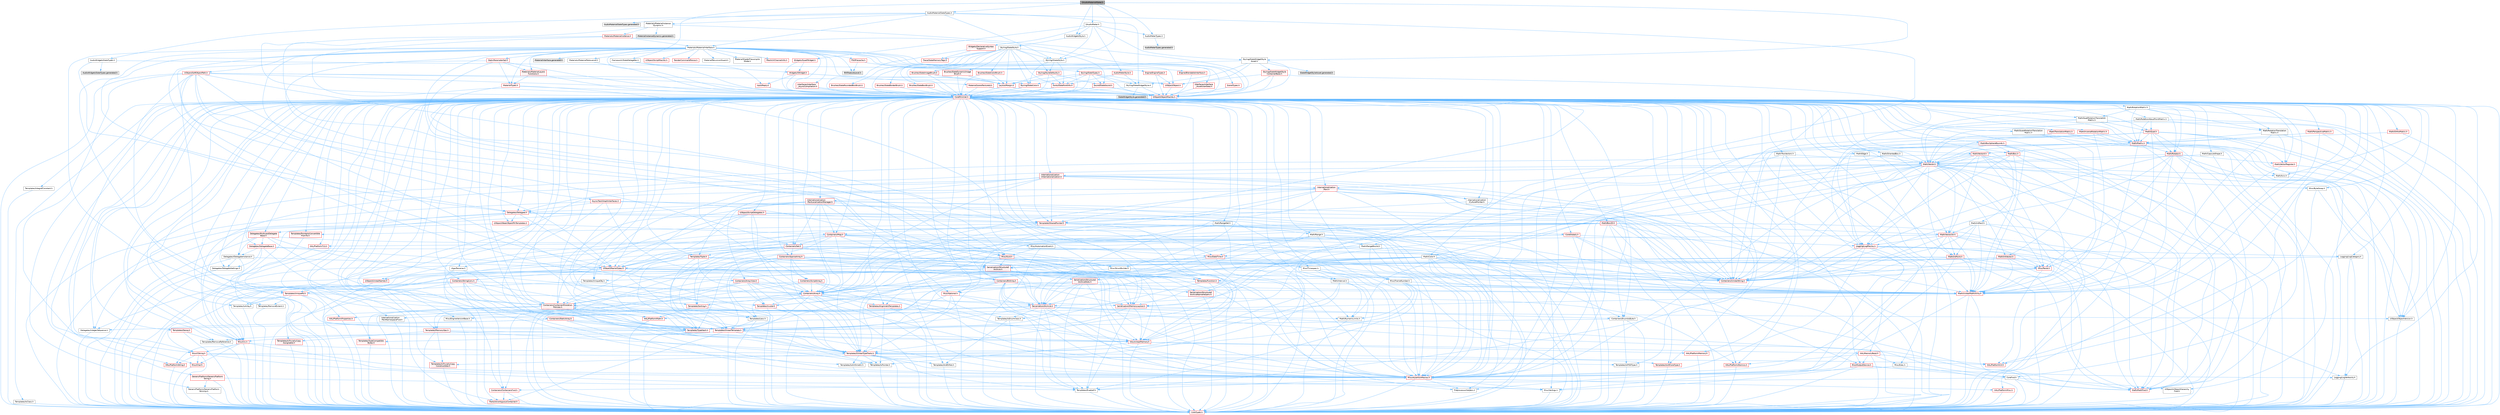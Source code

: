 digraph "SAudioMaterialMeter.h"
{
 // INTERACTIVE_SVG=YES
 // LATEX_PDF_SIZE
  bgcolor="transparent";
  edge [fontname=Helvetica,fontsize=10,labelfontname=Helvetica,labelfontsize=10];
  node [fontname=Helvetica,fontsize=10,shape=box,height=0.2,width=0.4];
  Node1 [id="Node000001",label="SAudioMaterialMeter.h",height=0.2,width=0.4,color="gray40", fillcolor="grey60", style="filled", fontcolor="black",tooltip=" "];
  Node1 -> Node2 [id="edge1_Node000001_Node000002",color="steelblue1",style="solid",tooltip=" "];
  Node2 [id="Node000002",label="AudioMaterialSlateTypes.h",height=0.2,width=0.4,color="grey40", fillcolor="white", style="filled",URL="$d3/d2d/AudioMaterialSlateTypes_8h.html",tooltip=" "];
  Node2 -> Node3 [id="edge2_Node000002_Node000003",color="steelblue1",style="solid",tooltip=" "];
  Node3 [id="Node000003",label="AudioWidgetsSlateTypes.h",height=0.2,width=0.4,color="grey40", fillcolor="white", style="filled",URL="$d1/d08/AudioWidgetsSlateTypes_8h.html",tooltip=" "];
  Node3 -> Node4 [id="edge3_Node000003_Node000004",color="steelblue1",style="solid",tooltip=" "];
  Node4 [id="Node000004",label="Delegates/Delegate.h",height=0.2,width=0.4,color="red", fillcolor="#FFF0F0", style="filled",URL="$d4/d80/Delegate_8h.html",tooltip=" "];
  Node4 -> Node5 [id="edge4_Node000004_Node000005",color="steelblue1",style="solid",tooltip=" "];
  Node5 [id="Node000005",label="CoreTypes.h",height=0.2,width=0.4,color="red", fillcolor="#FFF0F0", style="filled",URL="$dc/dec/CoreTypes_8h.html",tooltip=" "];
  Node4 -> Node19 [id="edge5_Node000004_Node000019",color="steelblue1",style="solid",tooltip=" "];
  Node19 [id="Node000019",label="Misc/AssertionMacros.h",height=0.2,width=0.4,color="red", fillcolor="#FFF0F0", style="filled",URL="$d0/dfa/AssertionMacros_8h.html",tooltip=" "];
  Node19 -> Node5 [id="edge6_Node000019_Node000005",color="steelblue1",style="solid",tooltip=" "];
  Node19 -> Node20 [id="edge7_Node000019_Node000020",color="steelblue1",style="solid",tooltip=" "];
  Node20 [id="Node000020",label="HAL/PlatformMisc.h",height=0.2,width=0.4,color="red", fillcolor="#FFF0F0", style="filled",URL="$d0/df5/PlatformMisc_8h.html",tooltip=" "];
  Node20 -> Node5 [id="edge8_Node000020_Node000005",color="steelblue1",style="solid",tooltip=" "];
  Node19 -> Node10 [id="edge9_Node000019_Node000010",color="steelblue1",style="solid",tooltip=" "];
  Node10 [id="Node000010",label="PreprocessorHelpers.h",height=0.2,width=0.4,color="grey40", fillcolor="white", style="filled",URL="$db/ddb/PreprocessorHelpers_8h.html",tooltip=" "];
  Node19 -> Node56 [id="edge10_Node000019_Node000056",color="steelblue1",style="solid",tooltip=" "];
  Node56 [id="Node000056",label="Templates/EnableIf.h",height=0.2,width=0.4,color="grey40", fillcolor="white", style="filled",URL="$d7/d60/EnableIf_8h.html",tooltip=" "];
  Node56 -> Node5 [id="edge11_Node000056_Node000005",color="steelblue1",style="solid",tooltip=" "];
  Node19 -> Node62 [id="edge12_Node000019_Node000062",color="steelblue1",style="solid",tooltip=" "];
  Node62 [id="Node000062",label="Misc/VarArgs.h",height=0.2,width=0.4,color="grey40", fillcolor="white", style="filled",URL="$d5/d6f/VarArgs_8h.html",tooltip=" "];
  Node62 -> Node5 [id="edge13_Node000062_Node000005",color="steelblue1",style="solid",tooltip=" "];
  Node4 -> Node70 [id="edge14_Node000004_Node000070",color="steelblue1",style="solid",tooltip=" "];
  Node70 [id="Node000070",label="UObject/NameTypes.h",height=0.2,width=0.4,color="red", fillcolor="#FFF0F0", style="filled",URL="$d6/d35/NameTypes_8h.html",tooltip=" "];
  Node70 -> Node5 [id="edge15_Node000070_Node000005",color="steelblue1",style="solid",tooltip=" "];
  Node70 -> Node19 [id="edge16_Node000070_Node000019",color="steelblue1",style="solid",tooltip=" "];
  Node70 -> Node71 [id="edge17_Node000070_Node000071",color="steelblue1",style="solid",tooltip=" "];
  Node71 [id="Node000071",label="HAL/UnrealMemory.h",height=0.2,width=0.4,color="red", fillcolor="#FFF0F0", style="filled",URL="$d9/d96/UnrealMemory_8h.html",tooltip=" "];
  Node71 -> Node5 [id="edge18_Node000071_Node000005",color="steelblue1",style="solid",tooltip=" "];
  Node71 -> Node75 [id="edge19_Node000071_Node000075",color="steelblue1",style="solid",tooltip=" "];
  Node75 [id="Node000075",label="HAL/MemoryBase.h",height=0.2,width=0.4,color="red", fillcolor="#FFF0F0", style="filled",URL="$d6/d9f/MemoryBase_8h.html",tooltip=" "];
  Node75 -> Node5 [id="edge20_Node000075_Node000005",color="steelblue1",style="solid",tooltip=" "];
  Node75 -> Node49 [id="edge21_Node000075_Node000049",color="steelblue1",style="solid",tooltip=" "];
  Node49 [id="Node000049",label="HAL/PlatformAtomics.h",height=0.2,width=0.4,color="red", fillcolor="#FFF0F0", style="filled",URL="$d3/d36/PlatformAtomics_8h.html",tooltip=" "];
  Node49 -> Node5 [id="edge22_Node000049_Node000005",color="steelblue1",style="solid",tooltip=" "];
  Node75 -> Node32 [id="edge23_Node000075_Node000032",color="steelblue1",style="solid",tooltip=" "];
  Node32 [id="Node000032",label="HAL/PlatformCrt.h",height=0.2,width=0.4,color="red", fillcolor="#FFF0F0", style="filled",URL="$d8/d75/PlatformCrt_8h.html",tooltip=" "];
  Node75 -> Node76 [id="edge24_Node000075_Node000076",color="steelblue1",style="solid",tooltip=" "];
  Node76 [id="Node000076",label="Misc/Exec.h",height=0.2,width=0.4,color="grey40", fillcolor="white", style="filled",URL="$de/ddb/Exec_8h.html",tooltip=" "];
  Node76 -> Node5 [id="edge25_Node000076_Node000005",color="steelblue1",style="solid",tooltip=" "];
  Node76 -> Node19 [id="edge26_Node000076_Node000019",color="steelblue1",style="solid",tooltip=" "];
  Node75 -> Node77 [id="edge27_Node000075_Node000077",color="steelblue1",style="solid",tooltip=" "];
  Node77 [id="Node000077",label="Misc/OutputDevice.h",height=0.2,width=0.4,color="red", fillcolor="#FFF0F0", style="filled",URL="$d7/d32/OutputDevice_8h.html",tooltip=" "];
  Node77 -> Node27 [id="edge28_Node000077_Node000027",color="steelblue1",style="solid",tooltip=" "];
  Node27 [id="Node000027",label="CoreFwd.h",height=0.2,width=0.4,color="grey40", fillcolor="white", style="filled",URL="$d1/d1e/CoreFwd_8h.html",tooltip=" "];
  Node27 -> Node5 [id="edge29_Node000027_Node000005",color="steelblue1",style="solid",tooltip=" "];
  Node27 -> Node28 [id="edge30_Node000027_Node000028",color="steelblue1",style="solid",tooltip=" "];
  Node28 [id="Node000028",label="Containers/ContainersFwd.h",height=0.2,width=0.4,color="red", fillcolor="#FFF0F0", style="filled",URL="$d4/d0a/ContainersFwd_8h.html",tooltip=" "];
  Node28 -> Node5 [id="edge31_Node000028_Node000005",color="steelblue1",style="solid",tooltip=" "];
  Node28 -> Node25 [id="edge32_Node000028_Node000025",color="steelblue1",style="solid",tooltip=" "];
  Node25 [id="Node000025",label="Traits/IsContiguousContainer.h",height=0.2,width=0.4,color="red", fillcolor="#FFF0F0", style="filled",URL="$d5/d3c/IsContiguousContainer_8h.html",tooltip=" "];
  Node25 -> Node5 [id="edge33_Node000025_Node000005",color="steelblue1",style="solid",tooltip=" "];
  Node27 -> Node29 [id="edge34_Node000027_Node000029",color="steelblue1",style="solid",tooltip=" "];
  Node29 [id="Node000029",label="Math/MathFwd.h",height=0.2,width=0.4,color="red", fillcolor="#FFF0F0", style="filled",URL="$d2/d10/MathFwd_8h.html",tooltip=" "];
  Node27 -> Node30 [id="edge35_Node000027_Node000030",color="steelblue1",style="solid",tooltip=" "];
  Node30 [id="Node000030",label="UObject/UObjectHierarchy\lFwd.h",height=0.2,width=0.4,color="grey40", fillcolor="white", style="filled",URL="$d3/d13/UObjectHierarchyFwd_8h.html",tooltip=" "];
  Node77 -> Node5 [id="edge36_Node000077_Node000005",color="steelblue1",style="solid",tooltip=" "];
  Node77 -> Node78 [id="edge37_Node000077_Node000078",color="steelblue1",style="solid",tooltip=" "];
  Node78 [id="Node000078",label="Logging/LogVerbosity.h",height=0.2,width=0.4,color="grey40", fillcolor="white", style="filled",URL="$d2/d8f/LogVerbosity_8h.html",tooltip=" "];
  Node78 -> Node5 [id="edge38_Node000078_Node000005",color="steelblue1",style="solid",tooltip=" "];
  Node77 -> Node62 [id="edge39_Node000077_Node000062",color="steelblue1",style="solid",tooltip=" "];
  Node71 -> Node88 [id="edge40_Node000071_Node000088",color="steelblue1",style="solid",tooltip=" "];
  Node88 [id="Node000088",label="HAL/PlatformMemory.h",height=0.2,width=0.4,color="red", fillcolor="#FFF0F0", style="filled",URL="$de/d68/PlatformMemory_8h.html",tooltip=" "];
  Node88 -> Node5 [id="edge41_Node000088_Node000005",color="steelblue1",style="solid",tooltip=" "];
  Node71 -> Node91 [id="edge42_Node000071_Node000091",color="steelblue1",style="solid",tooltip=" "];
  Node91 [id="Node000091",label="Templates/IsPointer.h",height=0.2,width=0.4,color="grey40", fillcolor="white", style="filled",URL="$d7/d05/IsPointer_8h.html",tooltip=" "];
  Node91 -> Node5 [id="edge43_Node000091_Node000005",color="steelblue1",style="solid",tooltip=" "];
  Node70 -> Node92 [id="edge44_Node000070_Node000092",color="steelblue1",style="solid",tooltip=" "];
  Node92 [id="Node000092",label="Templates/UnrealTypeTraits.h",height=0.2,width=0.4,color="red", fillcolor="#FFF0F0", style="filled",URL="$d2/d2d/UnrealTypeTraits_8h.html",tooltip=" "];
  Node92 -> Node5 [id="edge45_Node000092_Node000005",color="steelblue1",style="solid",tooltip=" "];
  Node92 -> Node91 [id="edge46_Node000092_Node000091",color="steelblue1",style="solid",tooltip=" "];
  Node92 -> Node19 [id="edge47_Node000092_Node000019",color="steelblue1",style="solid",tooltip=" "];
  Node92 -> Node84 [id="edge48_Node000092_Node000084",color="steelblue1",style="solid",tooltip=" "];
  Node84 [id="Node000084",label="Templates/AndOrNot.h",height=0.2,width=0.4,color="grey40", fillcolor="white", style="filled",URL="$db/d0a/AndOrNot_8h.html",tooltip=" "];
  Node84 -> Node5 [id="edge49_Node000084_Node000005",color="steelblue1",style="solid",tooltip=" "];
  Node92 -> Node56 [id="edge50_Node000092_Node000056",color="steelblue1",style="solid",tooltip=" "];
  Node92 -> Node93 [id="edge51_Node000092_Node000093",color="steelblue1",style="solid",tooltip=" "];
  Node93 [id="Node000093",label="Templates/IsArithmetic.h",height=0.2,width=0.4,color="grey40", fillcolor="white", style="filled",URL="$d2/d5d/IsArithmetic_8h.html",tooltip=" "];
  Node93 -> Node5 [id="edge52_Node000093_Node000005",color="steelblue1",style="solid",tooltip=" "];
  Node92 -> Node95 [id="edge53_Node000092_Node000095",color="steelblue1",style="solid",tooltip=" "];
  Node95 [id="Node000095",label="Templates/IsPODType.h",height=0.2,width=0.4,color="grey40", fillcolor="white", style="filled",URL="$d7/db1/IsPODType_8h.html",tooltip=" "];
  Node95 -> Node5 [id="edge54_Node000095_Node000005",color="steelblue1",style="solid",tooltip=" "];
  Node92 -> Node96 [id="edge55_Node000092_Node000096",color="steelblue1",style="solid",tooltip=" "];
  Node96 [id="Node000096",label="Templates/IsUECoreType.h",height=0.2,width=0.4,color="red", fillcolor="#FFF0F0", style="filled",URL="$d1/db8/IsUECoreType_8h.html",tooltip=" "];
  Node96 -> Node5 [id="edge56_Node000096_Node000005",color="steelblue1",style="solid",tooltip=" "];
  Node92 -> Node85 [id="edge57_Node000092_Node000085",color="steelblue1",style="solid",tooltip=" "];
  Node85 [id="Node000085",label="Templates/IsTriviallyCopy\lConstructible.h",height=0.2,width=0.4,color="red", fillcolor="#FFF0F0", style="filled",URL="$d3/d78/IsTriviallyCopyConstructible_8h.html",tooltip=" "];
  Node85 -> Node5 [id="edge58_Node000085_Node000005",color="steelblue1",style="solid",tooltip=" "];
  Node70 -> Node97 [id="edge59_Node000070_Node000097",color="steelblue1",style="solid",tooltip=" "];
  Node97 [id="Node000097",label="Templates/UnrealTemplate.h",height=0.2,width=0.4,color="red", fillcolor="#FFF0F0", style="filled",URL="$d4/d24/UnrealTemplate_8h.html",tooltip=" "];
  Node97 -> Node5 [id="edge60_Node000097_Node000005",color="steelblue1",style="solid",tooltip=" "];
  Node97 -> Node91 [id="edge61_Node000097_Node000091",color="steelblue1",style="solid",tooltip=" "];
  Node97 -> Node71 [id="edge62_Node000097_Node000071",color="steelblue1",style="solid",tooltip=" "];
  Node97 -> Node92 [id="edge63_Node000097_Node000092",color="steelblue1",style="solid",tooltip=" "];
  Node97 -> Node100 [id="edge64_Node000097_Node000100",color="steelblue1",style="solid",tooltip=" "];
  Node100 [id="Node000100",label="Templates/RemoveReference.h",height=0.2,width=0.4,color="grey40", fillcolor="white", style="filled",URL="$da/dbe/RemoveReference_8h.html",tooltip=" "];
  Node100 -> Node5 [id="edge65_Node000100_Node000005",color="steelblue1",style="solid",tooltip=" "];
  Node97 -> Node101 [id="edge66_Node000097_Node000101",color="steelblue1",style="solid",tooltip=" "];
  Node101 [id="Node000101",label="Templates/TypeCompatible\lBytes.h",height=0.2,width=0.4,color="red", fillcolor="#FFF0F0", style="filled",URL="$df/d0a/TypeCompatibleBytes_8h.html",tooltip=" "];
  Node101 -> Node5 [id="edge67_Node000101_Node000005",color="steelblue1",style="solid",tooltip=" "];
  Node97 -> Node25 [id="edge68_Node000097_Node000025",color="steelblue1",style="solid",tooltip=" "];
  Node70 -> Node103 [id="edge69_Node000070_Node000103",color="steelblue1",style="solid",tooltip=" "];
  Node103 [id="Node000103",label="Containers/UnrealString.h",height=0.2,width=0.4,color="red", fillcolor="#FFF0F0", style="filled",URL="$d5/dba/UnrealString_8h.html",tooltip=" "];
  Node70 -> Node110 [id="edge70_Node000070_Node000110",color="steelblue1",style="solid",tooltip=" "];
  Node110 [id="Node000110",label="Containers/StringConv.h",height=0.2,width=0.4,color="red", fillcolor="#FFF0F0", style="filled",URL="$d3/ddf/StringConv_8h.html",tooltip=" "];
  Node110 -> Node5 [id="edge71_Node000110_Node000005",color="steelblue1",style="solid",tooltip=" "];
  Node110 -> Node19 [id="edge72_Node000110_Node000019",color="steelblue1",style="solid",tooltip=" "];
  Node110 -> Node111 [id="edge73_Node000110_Node000111",color="steelblue1",style="solid",tooltip=" "];
  Node111 [id="Node000111",label="Containers/ContainerAllocation\lPolicies.h",height=0.2,width=0.4,color="red", fillcolor="#FFF0F0", style="filled",URL="$d7/dff/ContainerAllocationPolicies_8h.html",tooltip=" "];
  Node111 -> Node5 [id="edge74_Node000111_Node000005",color="steelblue1",style="solid",tooltip=" "];
  Node111 -> Node111 [id="edge75_Node000111_Node000111",color="steelblue1",style="solid",tooltip=" "];
  Node111 -> Node113 [id="edge76_Node000111_Node000113",color="steelblue1",style="solid",tooltip=" "];
  Node113 [id="Node000113",label="HAL/PlatformMath.h",height=0.2,width=0.4,color="red", fillcolor="#FFF0F0", style="filled",URL="$dc/d53/PlatformMath_8h.html",tooltip=" "];
  Node113 -> Node5 [id="edge77_Node000113_Node000005",color="steelblue1",style="solid",tooltip=" "];
  Node111 -> Node71 [id="edge78_Node000111_Node000071",color="steelblue1",style="solid",tooltip=" "];
  Node111 -> Node42 [id="edge79_Node000111_Node000042",color="steelblue1",style="solid",tooltip=" "];
  Node42 [id="Node000042",label="Math/NumericLimits.h",height=0.2,width=0.4,color="grey40", fillcolor="white", style="filled",URL="$df/d1b/NumericLimits_8h.html",tooltip=" "];
  Node42 -> Node5 [id="edge80_Node000042_Node000005",color="steelblue1",style="solid",tooltip=" "];
  Node111 -> Node19 [id="edge81_Node000111_Node000019",color="steelblue1",style="solid",tooltip=" "];
  Node111 -> Node122 [id="edge82_Node000111_Node000122",color="steelblue1",style="solid",tooltip=" "];
  Node122 [id="Node000122",label="Templates/MemoryOps.h",height=0.2,width=0.4,color="red", fillcolor="#FFF0F0", style="filled",URL="$db/dea/MemoryOps_8h.html",tooltip=" "];
  Node122 -> Node5 [id="edge83_Node000122_Node000005",color="steelblue1",style="solid",tooltip=" "];
  Node122 -> Node71 [id="edge84_Node000122_Node000071",color="steelblue1",style="solid",tooltip=" "];
  Node122 -> Node86 [id="edge85_Node000122_Node000086",color="steelblue1",style="solid",tooltip=" "];
  Node86 [id="Node000086",label="Templates/IsTriviallyCopy\lAssignable.h",height=0.2,width=0.4,color="red", fillcolor="#FFF0F0", style="filled",URL="$d2/df2/IsTriviallyCopyAssignable_8h.html",tooltip=" "];
  Node86 -> Node5 [id="edge86_Node000086_Node000005",color="steelblue1",style="solid",tooltip=" "];
  Node122 -> Node85 [id="edge87_Node000122_Node000085",color="steelblue1",style="solid",tooltip=" "];
  Node122 -> Node92 [id="edge88_Node000122_Node000092",color="steelblue1",style="solid",tooltip=" "];
  Node111 -> Node101 [id="edge89_Node000111_Node000101",color="steelblue1",style="solid",tooltip=" "];
  Node110 -> Node123 [id="edge90_Node000110_Node000123",color="steelblue1",style="solid",tooltip=" "];
  Node123 [id="Node000123",label="Containers/Array.h",height=0.2,width=0.4,color="red", fillcolor="#FFF0F0", style="filled",URL="$df/dd0/Array_8h.html",tooltip=" "];
  Node123 -> Node5 [id="edge91_Node000123_Node000005",color="steelblue1",style="solid",tooltip=" "];
  Node123 -> Node19 [id="edge92_Node000123_Node000019",color="steelblue1",style="solid",tooltip=" "];
  Node123 -> Node71 [id="edge93_Node000123_Node000071",color="steelblue1",style="solid",tooltip=" "];
  Node123 -> Node92 [id="edge94_Node000123_Node000092",color="steelblue1",style="solid",tooltip=" "];
  Node123 -> Node97 [id="edge95_Node000123_Node000097",color="steelblue1",style="solid",tooltip=" "];
  Node123 -> Node111 [id="edge96_Node000123_Node000111",color="steelblue1",style="solid",tooltip=" "];
  Node123 -> Node130 [id="edge97_Node000123_Node000130",color="steelblue1",style="solid",tooltip=" "];
  Node130 [id="Node000130",label="Serialization/Archive.h",height=0.2,width=0.4,color="red", fillcolor="#FFF0F0", style="filled",URL="$d7/d3b/Archive_8h.html",tooltip=" "];
  Node130 -> Node27 [id="edge98_Node000130_Node000027",color="steelblue1",style="solid",tooltip=" "];
  Node130 -> Node5 [id="edge99_Node000130_Node000005",color="steelblue1",style="solid",tooltip=" "];
  Node130 -> Node131 [id="edge100_Node000130_Node000131",color="steelblue1",style="solid",tooltip=" "];
  Node131 [id="Node000131",label="HAL/PlatformProperties.h",height=0.2,width=0.4,color="red", fillcolor="#FFF0F0", style="filled",URL="$d9/db0/PlatformProperties_8h.html",tooltip=" "];
  Node131 -> Node5 [id="edge101_Node000131_Node000005",color="steelblue1",style="solid",tooltip=" "];
  Node130 -> Node134 [id="edge102_Node000130_Node000134",color="steelblue1",style="solid",tooltip=" "];
  Node134 [id="Node000134",label="Internationalization\l/TextNamespaceFwd.h",height=0.2,width=0.4,color="grey40", fillcolor="white", style="filled",URL="$d8/d97/TextNamespaceFwd_8h.html",tooltip=" "];
  Node134 -> Node5 [id="edge103_Node000134_Node000005",color="steelblue1",style="solid",tooltip=" "];
  Node130 -> Node29 [id="edge104_Node000130_Node000029",color="steelblue1",style="solid",tooltip=" "];
  Node130 -> Node19 [id="edge105_Node000130_Node000019",color="steelblue1",style="solid",tooltip=" "];
  Node130 -> Node135 [id="edge106_Node000130_Node000135",color="steelblue1",style="solid",tooltip=" "];
  Node135 [id="Node000135",label="Misc/EngineVersionBase.h",height=0.2,width=0.4,color="grey40", fillcolor="white", style="filled",URL="$d5/d2b/EngineVersionBase_8h.html",tooltip=" "];
  Node135 -> Node5 [id="edge107_Node000135_Node000005",color="steelblue1",style="solid",tooltip=" "];
  Node130 -> Node62 [id="edge108_Node000130_Node000062",color="steelblue1",style="solid",tooltip=" "];
  Node130 -> Node56 [id="edge109_Node000130_Node000056",color="steelblue1",style="solid",tooltip=" "];
  Node130 -> Node138 [id="edge110_Node000130_Node000138",color="steelblue1",style="solid",tooltip=" "];
  Node138 [id="Node000138",label="Templates/IsEnumClass.h",height=0.2,width=0.4,color="grey40", fillcolor="white", style="filled",URL="$d7/d15/IsEnumClass_8h.html",tooltip=" "];
  Node138 -> Node5 [id="edge111_Node000138_Node000005",color="steelblue1",style="solid",tooltip=" "];
  Node138 -> Node84 [id="edge112_Node000138_Node000084",color="steelblue1",style="solid",tooltip=" "];
  Node130 -> Node97 [id="edge113_Node000130_Node000097",color="steelblue1",style="solid",tooltip=" "];
  Node130 -> Node139 [id="edge114_Node000130_Node000139",color="steelblue1",style="solid",tooltip=" "];
  Node139 [id="Node000139",label="UObject/ObjectVersion.h",height=0.2,width=0.4,color="grey40", fillcolor="white", style="filled",URL="$da/d63/ObjectVersion_8h.html",tooltip=" "];
  Node139 -> Node5 [id="edge115_Node000139_Node000005",color="steelblue1",style="solid",tooltip=" "];
  Node123 -> Node156 [id="edge116_Node000123_Node000156",color="steelblue1",style="solid",tooltip=" "];
  Node156 [id="Node000156",label="Templates/Invoke.h",height=0.2,width=0.4,color="red", fillcolor="#FFF0F0", style="filled",URL="$d7/deb/Invoke_8h.html",tooltip=" "];
  Node156 -> Node5 [id="edge117_Node000156_Node000005",color="steelblue1",style="solid",tooltip=" "];
  Node156 -> Node97 [id="edge118_Node000156_Node000097",color="steelblue1",style="solid",tooltip=" "];
  Node123 -> Node161 [id="edge119_Node000123_Node000161",color="steelblue1",style="solid",tooltip=" "];
  Node161 [id="Node000161",label="Templates/Less.h",height=0.2,width=0.4,color="grey40", fillcolor="white", style="filled",URL="$de/dc8/Less_8h.html",tooltip=" "];
  Node161 -> Node5 [id="edge120_Node000161_Node000005",color="steelblue1",style="solid",tooltip=" "];
  Node161 -> Node97 [id="edge121_Node000161_Node000097",color="steelblue1",style="solid",tooltip=" "];
  Node123 -> Node169 [id="edge122_Node000123_Node000169",color="steelblue1",style="solid",tooltip=" "];
  Node169 [id="Node000169",label="Templates/Sorting.h",height=0.2,width=0.4,color="red", fillcolor="#FFF0F0", style="filled",URL="$d3/d9e/Sorting_8h.html",tooltip=" "];
  Node169 -> Node5 [id="edge123_Node000169_Node000005",color="steelblue1",style="solid",tooltip=" "];
  Node169 -> Node113 [id="edge124_Node000169_Node000113",color="steelblue1",style="solid",tooltip=" "];
  Node169 -> Node161 [id="edge125_Node000169_Node000161",color="steelblue1",style="solid",tooltip=" "];
  Node123 -> Node173 [id="edge126_Node000123_Node000173",color="steelblue1",style="solid",tooltip=" "];
  Node173 [id="Node000173",label="Templates/AlignmentTemplates.h",height=0.2,width=0.4,color="red", fillcolor="#FFF0F0", style="filled",URL="$dd/d32/AlignmentTemplates_8h.html",tooltip=" "];
  Node173 -> Node5 [id="edge127_Node000173_Node000005",color="steelblue1",style="solid",tooltip=" "];
  Node173 -> Node91 [id="edge128_Node000173_Node000091",color="steelblue1",style="solid",tooltip=" "];
  Node110 -> Node147 [id="edge129_Node000110_Node000147",color="steelblue1",style="solid",tooltip=" "];
  Node147 [id="Node000147",label="Misc/CString.h",height=0.2,width=0.4,color="red", fillcolor="#FFF0F0", style="filled",URL="$d2/d49/CString_8h.html",tooltip=" "];
  Node147 -> Node5 [id="edge130_Node000147_Node000005",color="steelblue1",style="solid",tooltip=" "];
  Node147 -> Node32 [id="edge131_Node000147_Node000032",color="steelblue1",style="solid",tooltip=" "];
  Node147 -> Node73 [id="edge132_Node000147_Node000073",color="steelblue1",style="solid",tooltip=" "];
  Node73 [id="Node000073",label="HAL/PlatformString.h",height=0.2,width=0.4,color="red", fillcolor="#FFF0F0", style="filled",URL="$db/db5/PlatformString_8h.html",tooltip=" "];
  Node73 -> Node5 [id="edge133_Node000073_Node000005",color="steelblue1",style="solid",tooltip=" "];
  Node147 -> Node19 [id="edge134_Node000147_Node000019",color="steelblue1",style="solid",tooltip=" "];
  Node147 -> Node148 [id="edge135_Node000147_Node000148",color="steelblue1",style="solid",tooltip=" "];
  Node148 [id="Node000148",label="Misc/Char.h",height=0.2,width=0.4,color="red", fillcolor="#FFF0F0", style="filled",URL="$d0/d58/Char_8h.html",tooltip=" "];
  Node148 -> Node5 [id="edge136_Node000148_Node000005",color="steelblue1",style="solid",tooltip=" "];
  Node147 -> Node62 [id="edge137_Node000147_Node000062",color="steelblue1",style="solid",tooltip=" "];
  Node110 -> Node174 [id="edge138_Node000110_Node000174",color="steelblue1",style="solid",tooltip=" "];
  Node174 [id="Node000174",label="Templates/IsArray.h",height=0.2,width=0.4,color="grey40", fillcolor="white", style="filled",URL="$d8/d8d/IsArray_8h.html",tooltip=" "];
  Node174 -> Node5 [id="edge139_Node000174_Node000005",color="steelblue1",style="solid",tooltip=" "];
  Node110 -> Node97 [id="edge140_Node000110_Node000097",color="steelblue1",style="solid",tooltip=" "];
  Node110 -> Node92 [id="edge141_Node000110_Node000092",color="steelblue1",style="solid",tooltip=" "];
  Node110 -> Node25 [id="edge142_Node000110_Node000025",color="steelblue1",style="solid",tooltip=" "];
  Node70 -> Node175 [id="edge143_Node000070_Node000175",color="steelblue1",style="solid",tooltip=" "];
  Node175 [id="Node000175",label="UObject/UnrealNames.h",height=0.2,width=0.4,color="red", fillcolor="#FFF0F0", style="filled",URL="$d8/db1/UnrealNames_8h.html",tooltip=" "];
  Node175 -> Node5 [id="edge144_Node000175_Node000005",color="steelblue1",style="solid",tooltip=" "];
  Node70 -> Node141 [id="edge145_Node000070_Node000141",color="steelblue1",style="solid",tooltip=" "];
  Node141 [id="Node000141",label="Serialization/MemoryLayout.h",height=0.2,width=0.4,color="red", fillcolor="#FFF0F0", style="filled",URL="$d7/d66/MemoryLayout_8h.html",tooltip=" "];
  Node141 -> Node144 [id="edge146_Node000141_Node000144",color="steelblue1",style="solid",tooltip=" "];
  Node144 [id="Node000144",label="Containers/EnumAsByte.h",height=0.2,width=0.4,color="grey40", fillcolor="white", style="filled",URL="$d6/d9a/EnumAsByte_8h.html",tooltip=" "];
  Node144 -> Node5 [id="edge147_Node000144_Node000005",color="steelblue1",style="solid",tooltip=" "];
  Node144 -> Node95 [id="edge148_Node000144_Node000095",color="steelblue1",style="solid",tooltip=" "];
  Node144 -> Node145 [id="edge149_Node000144_Node000145",color="steelblue1",style="solid",tooltip=" "];
  Node145 [id="Node000145",label="Templates/TypeHash.h",height=0.2,width=0.4,color="red", fillcolor="#FFF0F0", style="filled",URL="$d1/d62/TypeHash_8h.html",tooltip=" "];
  Node145 -> Node5 [id="edge150_Node000145_Node000005",color="steelblue1",style="solid",tooltip=" "];
  Node145 -> Node146 [id="edge151_Node000145_Node000146",color="steelblue1",style="solid",tooltip=" "];
  Node146 [id="Node000146",label="Misc/Crc.h",height=0.2,width=0.4,color="red", fillcolor="#FFF0F0", style="filled",URL="$d4/dd2/Crc_8h.html",tooltip=" "];
  Node146 -> Node5 [id="edge152_Node000146_Node000005",color="steelblue1",style="solid",tooltip=" "];
  Node146 -> Node73 [id="edge153_Node000146_Node000073",color="steelblue1",style="solid",tooltip=" "];
  Node146 -> Node19 [id="edge154_Node000146_Node000019",color="steelblue1",style="solid",tooltip=" "];
  Node146 -> Node147 [id="edge155_Node000146_Node000147",color="steelblue1",style="solid",tooltip=" "];
  Node146 -> Node148 [id="edge156_Node000146_Node000148",color="steelblue1",style="solid",tooltip=" "];
  Node146 -> Node92 [id="edge157_Node000146_Node000092",color="steelblue1",style="solid",tooltip=" "];
  Node141 -> Node71 [id="edge158_Node000141_Node000071",color="steelblue1",style="solid",tooltip=" "];
  Node141 -> Node56 [id="edge159_Node000141_Node000056",color="steelblue1",style="solid",tooltip=" "];
  Node141 -> Node97 [id="edge160_Node000141_Node000097",color="steelblue1",style="solid",tooltip=" "];
  Node4 -> Node183 [id="edge161_Node000004_Node000183",color="steelblue1",style="solid",tooltip=" "];
  Node183 [id="Node000183",label="Templates/SharedPointer.h",height=0.2,width=0.4,color="red", fillcolor="#FFF0F0", style="filled",URL="$d2/d17/SharedPointer_8h.html",tooltip=" "];
  Node183 -> Node5 [id="edge162_Node000183_Node000005",color="steelblue1",style="solid",tooltip=" "];
  Node183 -> Node184 [id="edge163_Node000183_Node000184",color="steelblue1",style="solid",tooltip=" "];
  Node184 [id="Node000184",label="Templates/PointerIsConvertible\lFromTo.h",height=0.2,width=0.4,color="red", fillcolor="#FFF0F0", style="filled",URL="$d6/d65/PointerIsConvertibleFromTo_8h.html",tooltip=" "];
  Node184 -> Node5 [id="edge164_Node000184_Node000005",color="steelblue1",style="solid",tooltip=" "];
  Node183 -> Node19 [id="edge165_Node000183_Node000019",color="steelblue1",style="solid",tooltip=" "];
  Node183 -> Node71 [id="edge166_Node000183_Node000071",color="steelblue1",style="solid",tooltip=" "];
  Node183 -> Node123 [id="edge167_Node000183_Node000123",color="steelblue1",style="solid",tooltip=" "];
  Node183 -> Node185 [id="edge168_Node000183_Node000185",color="steelblue1",style="solid",tooltip=" "];
  Node185 [id="Node000185",label="Containers/Map.h",height=0.2,width=0.4,color="red", fillcolor="#FFF0F0", style="filled",URL="$df/d79/Map_8h.html",tooltip=" "];
  Node185 -> Node5 [id="edge169_Node000185_Node000005",color="steelblue1",style="solid",tooltip=" "];
  Node185 -> Node186 [id="edge170_Node000185_Node000186",color="steelblue1",style="solid",tooltip=" "];
  Node186 [id="Node000186",label="Algo/Reverse.h",height=0.2,width=0.4,color="grey40", fillcolor="white", style="filled",URL="$d5/d93/Reverse_8h.html",tooltip=" "];
  Node186 -> Node5 [id="edge171_Node000186_Node000005",color="steelblue1",style="solid",tooltip=" "];
  Node186 -> Node97 [id="edge172_Node000186_Node000097",color="steelblue1",style="solid",tooltip=" "];
  Node185 -> Node187 [id="edge173_Node000185_Node000187",color="steelblue1",style="solid",tooltip=" "];
  Node187 [id="Node000187",label="Containers/Set.h",height=0.2,width=0.4,color="red", fillcolor="#FFF0F0", style="filled",URL="$d4/d45/Set_8h.html",tooltip=" "];
  Node187 -> Node111 [id="edge174_Node000187_Node000111",color="steelblue1",style="solid",tooltip=" "];
  Node187 -> Node189 [id="edge175_Node000187_Node000189",color="steelblue1",style="solid",tooltip=" "];
  Node189 [id="Node000189",label="Containers/SparseArray.h",height=0.2,width=0.4,color="red", fillcolor="#FFF0F0", style="filled",URL="$d5/dbf/SparseArray_8h.html",tooltip=" "];
  Node189 -> Node5 [id="edge176_Node000189_Node000005",color="steelblue1",style="solid",tooltip=" "];
  Node189 -> Node19 [id="edge177_Node000189_Node000019",color="steelblue1",style="solid",tooltip=" "];
  Node189 -> Node71 [id="edge178_Node000189_Node000071",color="steelblue1",style="solid",tooltip=" "];
  Node189 -> Node92 [id="edge179_Node000189_Node000092",color="steelblue1",style="solid",tooltip=" "];
  Node189 -> Node97 [id="edge180_Node000189_Node000097",color="steelblue1",style="solid",tooltip=" "];
  Node189 -> Node111 [id="edge181_Node000189_Node000111",color="steelblue1",style="solid",tooltip=" "];
  Node189 -> Node161 [id="edge182_Node000189_Node000161",color="steelblue1",style="solid",tooltip=" "];
  Node189 -> Node123 [id="edge183_Node000189_Node000123",color="steelblue1",style="solid",tooltip=" "];
  Node189 -> Node172 [id="edge184_Node000189_Node000172",color="steelblue1",style="solid",tooltip=" "];
  Node172 [id="Node000172",label="Math/UnrealMathUtility.h",height=0.2,width=0.4,color="red", fillcolor="#FFF0F0", style="filled",URL="$db/db8/UnrealMathUtility_8h.html",tooltip=" "];
  Node172 -> Node5 [id="edge185_Node000172_Node000005",color="steelblue1",style="solid",tooltip=" "];
  Node172 -> Node19 [id="edge186_Node000172_Node000019",color="steelblue1",style="solid",tooltip=" "];
  Node172 -> Node113 [id="edge187_Node000172_Node000113",color="steelblue1",style="solid",tooltip=" "];
  Node172 -> Node29 [id="edge188_Node000172_Node000029",color="steelblue1",style="solid",tooltip=" "];
  Node189 -> Node190 [id="edge189_Node000189_Node000190",color="steelblue1",style="solid",tooltip=" "];
  Node190 [id="Node000190",label="Containers/ScriptArray.h",height=0.2,width=0.4,color="red", fillcolor="#FFF0F0", style="filled",URL="$dc/daf/ScriptArray_8h.html",tooltip=" "];
  Node190 -> Node5 [id="edge190_Node000190_Node000005",color="steelblue1",style="solid",tooltip=" "];
  Node190 -> Node19 [id="edge191_Node000190_Node000019",color="steelblue1",style="solid",tooltip=" "];
  Node190 -> Node71 [id="edge192_Node000190_Node000071",color="steelblue1",style="solid",tooltip=" "];
  Node190 -> Node111 [id="edge193_Node000190_Node000111",color="steelblue1",style="solid",tooltip=" "];
  Node190 -> Node123 [id="edge194_Node000190_Node000123",color="steelblue1",style="solid",tooltip=" "];
  Node189 -> Node191 [id="edge195_Node000189_Node000191",color="steelblue1",style="solid",tooltip=" "];
  Node191 [id="Node000191",label="Containers/BitArray.h",height=0.2,width=0.4,color="red", fillcolor="#FFF0F0", style="filled",URL="$d1/de4/BitArray_8h.html",tooltip=" "];
  Node191 -> Node111 [id="edge196_Node000191_Node000111",color="steelblue1",style="solid",tooltip=" "];
  Node191 -> Node5 [id="edge197_Node000191_Node000005",color="steelblue1",style="solid",tooltip=" "];
  Node191 -> Node49 [id="edge198_Node000191_Node000049",color="steelblue1",style="solid",tooltip=" "];
  Node191 -> Node71 [id="edge199_Node000191_Node000071",color="steelblue1",style="solid",tooltip=" "];
  Node191 -> Node172 [id="edge200_Node000191_Node000172",color="steelblue1",style="solid",tooltip=" "];
  Node191 -> Node19 [id="edge201_Node000191_Node000019",color="steelblue1",style="solid",tooltip=" "];
  Node191 -> Node130 [id="edge202_Node000191_Node000130",color="steelblue1",style="solid",tooltip=" "];
  Node191 -> Node141 [id="edge203_Node000191_Node000141",color="steelblue1",style="solid",tooltip=" "];
  Node191 -> Node56 [id="edge204_Node000191_Node000056",color="steelblue1",style="solid",tooltip=" "];
  Node191 -> Node156 [id="edge205_Node000191_Node000156",color="steelblue1",style="solid",tooltip=" "];
  Node191 -> Node97 [id="edge206_Node000191_Node000097",color="steelblue1",style="solid",tooltip=" "];
  Node191 -> Node92 [id="edge207_Node000191_Node000092",color="steelblue1",style="solid",tooltip=" "];
  Node189 -> Node192 [id="edge208_Node000189_Node000192",color="steelblue1",style="solid",tooltip=" "];
  Node192 [id="Node000192",label="Serialization/Structured\lArchive.h",height=0.2,width=0.4,color="red", fillcolor="#FFF0F0", style="filled",URL="$d9/d1e/StructuredArchive_8h.html",tooltip=" "];
  Node192 -> Node123 [id="edge209_Node000192_Node000123",color="steelblue1",style="solid",tooltip=" "];
  Node192 -> Node111 [id="edge210_Node000192_Node000111",color="steelblue1",style="solid",tooltip=" "];
  Node192 -> Node5 [id="edge211_Node000192_Node000005",color="steelblue1",style="solid",tooltip=" "];
  Node192 -> Node130 [id="edge212_Node000192_Node000130",color="steelblue1",style="solid",tooltip=" "];
  Node192 -> Node195 [id="edge213_Node000192_Node000195",color="steelblue1",style="solid",tooltip=" "];
  Node195 [id="Node000195",label="Serialization/Structured\lArchiveNameHelpers.h",height=0.2,width=0.4,color="red", fillcolor="#FFF0F0", style="filled",URL="$d0/d7b/StructuredArchiveNameHelpers_8h.html",tooltip=" "];
  Node195 -> Node5 [id="edge214_Node000195_Node000005",color="steelblue1",style="solid",tooltip=" "];
  Node192 -> Node199 [id="edge215_Node000192_Node000199",color="steelblue1",style="solid",tooltip=" "];
  Node199 [id="Node000199",label="Serialization/Structured\lArchiveSlots.h",height=0.2,width=0.4,color="red", fillcolor="#FFF0F0", style="filled",URL="$d2/d87/StructuredArchiveSlots_8h.html",tooltip=" "];
  Node199 -> Node123 [id="edge216_Node000199_Node000123",color="steelblue1",style="solid",tooltip=" "];
  Node199 -> Node5 [id="edge217_Node000199_Node000005",color="steelblue1",style="solid",tooltip=" "];
  Node199 -> Node200 [id="edge218_Node000199_Node000200",color="steelblue1",style="solid",tooltip=" "];
  Node200 [id="Node000200",label="Misc/Optional.h",height=0.2,width=0.4,color="red", fillcolor="#FFF0F0", style="filled",URL="$d2/dae/Optional_8h.html",tooltip=" "];
  Node200 -> Node5 [id="edge219_Node000200_Node000005",color="steelblue1",style="solid",tooltip=" "];
  Node200 -> Node19 [id="edge220_Node000200_Node000019",color="steelblue1",style="solid",tooltip=" "];
  Node200 -> Node122 [id="edge221_Node000200_Node000122",color="steelblue1",style="solid",tooltip=" "];
  Node200 -> Node97 [id="edge222_Node000200_Node000097",color="steelblue1",style="solid",tooltip=" "];
  Node200 -> Node130 [id="edge223_Node000200_Node000130",color="steelblue1",style="solid",tooltip=" "];
  Node199 -> Node130 [id="edge224_Node000199_Node000130",color="steelblue1",style="solid",tooltip=" "];
  Node199 -> Node195 [id="edge225_Node000199_Node000195",color="steelblue1",style="solid",tooltip=" "];
  Node199 -> Node56 [id="edge226_Node000199_Node000056",color="steelblue1",style="solid",tooltip=" "];
  Node199 -> Node138 [id="edge227_Node000199_Node000138",color="steelblue1",style="solid",tooltip=" "];
  Node192 -> Node203 [id="edge228_Node000192_Node000203",color="steelblue1",style="solid",tooltip=" "];
  Node203 [id="Node000203",label="Templates/UniqueObj.h",height=0.2,width=0.4,color="grey40", fillcolor="white", style="filled",URL="$da/d95/UniqueObj_8h.html",tooltip=" "];
  Node203 -> Node5 [id="edge229_Node000203_Node000005",color="steelblue1",style="solid",tooltip=" "];
  Node203 -> Node204 [id="edge230_Node000203_Node000204",color="steelblue1",style="solid",tooltip=" "];
  Node204 [id="Node000204",label="Templates/UniquePtr.h",height=0.2,width=0.4,color="red", fillcolor="#FFF0F0", style="filled",URL="$de/d1a/UniquePtr_8h.html",tooltip=" "];
  Node204 -> Node5 [id="edge231_Node000204_Node000005",color="steelblue1",style="solid",tooltip=" "];
  Node204 -> Node97 [id="edge232_Node000204_Node000097",color="steelblue1",style="solid",tooltip=" "];
  Node204 -> Node174 [id="edge233_Node000204_Node000174",color="steelblue1",style="solid",tooltip=" "];
  Node204 -> Node205 [id="edge234_Node000204_Node000205",color="steelblue1",style="solid",tooltip=" "];
  Node205 [id="Node000205",label="Templates/RemoveExtent.h",height=0.2,width=0.4,color="grey40", fillcolor="white", style="filled",URL="$dc/de9/RemoveExtent_8h.html",tooltip=" "];
  Node205 -> Node5 [id="edge235_Node000205_Node000005",color="steelblue1",style="solid",tooltip=" "];
  Node204 -> Node141 [id="edge236_Node000204_Node000141",color="steelblue1",style="solid",tooltip=" "];
  Node189 -> Node103 [id="edge237_Node000189_Node000103",color="steelblue1",style="solid",tooltip=" "];
  Node187 -> Node28 [id="edge238_Node000187_Node000028",color="steelblue1",style="solid",tooltip=" "];
  Node187 -> Node172 [id="edge239_Node000187_Node000172",color="steelblue1",style="solid",tooltip=" "];
  Node187 -> Node19 [id="edge240_Node000187_Node000019",color="steelblue1",style="solid",tooltip=" "];
  Node187 -> Node207 [id="edge241_Node000187_Node000207",color="steelblue1",style="solid",tooltip=" "];
  Node207 [id="Node000207",label="Misc/StructBuilder.h",height=0.2,width=0.4,color="grey40", fillcolor="white", style="filled",URL="$d9/db3/StructBuilder_8h.html",tooltip=" "];
  Node207 -> Node5 [id="edge242_Node000207_Node000005",color="steelblue1",style="solid",tooltip=" "];
  Node207 -> Node172 [id="edge243_Node000207_Node000172",color="steelblue1",style="solid",tooltip=" "];
  Node207 -> Node173 [id="edge244_Node000207_Node000173",color="steelblue1",style="solid",tooltip=" "];
  Node187 -> Node192 [id="edge245_Node000187_Node000192",color="steelblue1",style="solid",tooltip=" "];
  Node187 -> Node208 [id="edge246_Node000187_Node000208",color="steelblue1",style="solid",tooltip=" "];
  Node208 [id="Node000208",label="Templates/Function.h",height=0.2,width=0.4,color="red", fillcolor="#FFF0F0", style="filled",URL="$df/df5/Function_8h.html",tooltip=" "];
  Node208 -> Node5 [id="edge247_Node000208_Node000005",color="steelblue1",style="solid",tooltip=" "];
  Node208 -> Node19 [id="edge248_Node000208_Node000019",color="steelblue1",style="solid",tooltip=" "];
  Node208 -> Node71 [id="edge249_Node000208_Node000071",color="steelblue1",style="solid",tooltip=" "];
  Node208 -> Node92 [id="edge250_Node000208_Node000092",color="steelblue1",style="solid",tooltip=" "];
  Node208 -> Node156 [id="edge251_Node000208_Node000156",color="steelblue1",style="solid",tooltip=" "];
  Node208 -> Node97 [id="edge252_Node000208_Node000097",color="steelblue1",style="solid",tooltip=" "];
  Node208 -> Node172 [id="edge253_Node000208_Node000172",color="steelblue1",style="solid",tooltip=" "];
  Node187 -> Node169 [id="edge254_Node000187_Node000169",color="steelblue1",style="solid",tooltip=" "];
  Node187 -> Node145 [id="edge255_Node000187_Node000145",color="steelblue1",style="solid",tooltip=" "];
  Node187 -> Node97 [id="edge256_Node000187_Node000097",color="steelblue1",style="solid",tooltip=" "];
  Node185 -> Node103 [id="edge257_Node000185_Node000103",color="steelblue1",style="solid",tooltip=" "];
  Node185 -> Node19 [id="edge258_Node000185_Node000019",color="steelblue1",style="solid",tooltip=" "];
  Node185 -> Node207 [id="edge259_Node000185_Node000207",color="steelblue1",style="solid",tooltip=" "];
  Node185 -> Node208 [id="edge260_Node000185_Node000208",color="steelblue1",style="solid",tooltip=" "];
  Node185 -> Node169 [id="edge261_Node000185_Node000169",color="steelblue1",style="solid",tooltip=" "];
  Node185 -> Node211 [id="edge262_Node000185_Node000211",color="steelblue1",style="solid",tooltip=" "];
  Node211 [id="Node000211",label="Templates/Tuple.h",height=0.2,width=0.4,color="red", fillcolor="#FFF0F0", style="filled",URL="$d2/d4f/Tuple_8h.html",tooltip=" "];
  Node211 -> Node5 [id="edge263_Node000211_Node000005",color="steelblue1",style="solid",tooltip=" "];
  Node211 -> Node97 [id="edge264_Node000211_Node000097",color="steelblue1",style="solid",tooltip=" "];
  Node211 -> Node212 [id="edge265_Node000211_Node000212",color="steelblue1",style="solid",tooltip=" "];
  Node212 [id="Node000212",label="Delegates/IntegerSequence.h",height=0.2,width=0.4,color="grey40", fillcolor="white", style="filled",URL="$d2/dcc/IntegerSequence_8h.html",tooltip=" "];
  Node212 -> Node5 [id="edge266_Node000212_Node000005",color="steelblue1",style="solid",tooltip=" "];
  Node211 -> Node156 [id="edge267_Node000211_Node000156",color="steelblue1",style="solid",tooltip=" "];
  Node211 -> Node192 [id="edge268_Node000211_Node000192",color="steelblue1",style="solid",tooltip=" "];
  Node211 -> Node141 [id="edge269_Node000211_Node000141",color="steelblue1",style="solid",tooltip=" "];
  Node211 -> Node145 [id="edge270_Node000211_Node000145",color="steelblue1",style="solid",tooltip=" "];
  Node185 -> Node97 [id="edge271_Node000185_Node000097",color="steelblue1",style="solid",tooltip=" "];
  Node185 -> Node92 [id="edge272_Node000185_Node000092",color="steelblue1",style="solid",tooltip=" "];
  Node183 -> Node214 [id="edge273_Node000183_Node000214",color="steelblue1",style="solid",tooltip=" "];
  Node214 [id="Node000214",label="CoreGlobals.h",height=0.2,width=0.4,color="red", fillcolor="#FFF0F0", style="filled",URL="$d5/d8c/CoreGlobals_8h.html",tooltip=" "];
  Node214 -> Node103 [id="edge274_Node000214_Node000103",color="steelblue1",style="solid",tooltip=" "];
  Node214 -> Node5 [id="edge275_Node000214_Node000005",color="steelblue1",style="solid",tooltip=" "];
  Node214 -> Node215 [id="edge276_Node000214_Node000215",color="steelblue1",style="solid",tooltip=" "];
  Node215 [id="Node000215",label="HAL/PlatformTLS.h",height=0.2,width=0.4,color="red", fillcolor="#FFF0F0", style="filled",URL="$d0/def/PlatformTLS_8h.html",tooltip=" "];
  Node215 -> Node5 [id="edge277_Node000215_Node000005",color="steelblue1",style="solid",tooltip=" "];
  Node214 -> Node218 [id="edge278_Node000214_Node000218",color="steelblue1",style="solid",tooltip=" "];
  Node218 [id="Node000218",label="Logging/LogMacros.h",height=0.2,width=0.4,color="red", fillcolor="#FFF0F0", style="filled",URL="$d0/d16/LogMacros_8h.html",tooltip=" "];
  Node218 -> Node103 [id="edge279_Node000218_Node000103",color="steelblue1",style="solid",tooltip=" "];
  Node218 -> Node5 [id="edge280_Node000218_Node000005",color="steelblue1",style="solid",tooltip=" "];
  Node218 -> Node10 [id="edge281_Node000218_Node000010",color="steelblue1",style="solid",tooltip=" "];
  Node218 -> Node219 [id="edge282_Node000218_Node000219",color="steelblue1",style="solid",tooltip=" "];
  Node219 [id="Node000219",label="Logging/LogCategory.h",height=0.2,width=0.4,color="grey40", fillcolor="white", style="filled",URL="$d9/d36/LogCategory_8h.html",tooltip=" "];
  Node219 -> Node5 [id="edge283_Node000219_Node000005",color="steelblue1",style="solid",tooltip=" "];
  Node219 -> Node78 [id="edge284_Node000219_Node000078",color="steelblue1",style="solid",tooltip=" "];
  Node219 -> Node70 [id="edge285_Node000219_Node000070",color="steelblue1",style="solid",tooltip=" "];
  Node218 -> Node78 [id="edge286_Node000218_Node000078",color="steelblue1",style="solid",tooltip=" "];
  Node218 -> Node19 [id="edge287_Node000218_Node000019",color="steelblue1",style="solid",tooltip=" "];
  Node218 -> Node62 [id="edge288_Node000218_Node000062",color="steelblue1",style="solid",tooltip=" "];
  Node218 -> Node56 [id="edge289_Node000218_Node000056",color="steelblue1",style="solid",tooltip=" "];
  Node214 -> Node77 [id="edge290_Node000214_Node000077",color="steelblue1",style="solid",tooltip=" "];
  Node214 -> Node70 [id="edge291_Node000214_Node000070",color="steelblue1",style="solid",tooltip=" "];
  Node4 -> Node226 [id="edge292_Node000004_Node000226",color="steelblue1",style="solid",tooltip=" "];
  Node226 [id="Node000226",label="UObject/WeakObjectPtrTemplates.h",height=0.2,width=0.4,color="red", fillcolor="#FFF0F0", style="filled",URL="$d8/d3b/WeakObjectPtrTemplates_8h.html",tooltip=" "];
  Node226 -> Node5 [id="edge293_Node000226_Node000005",color="steelblue1",style="solid",tooltip=" "];
  Node226 -> Node185 [id="edge294_Node000226_Node000185",color="steelblue1",style="solid",tooltip=" "];
  Node4 -> Node229 [id="edge295_Node000004_Node000229",color="steelblue1",style="solid",tooltip=" "];
  Node229 [id="Node000229",label="Delegates/MulticastDelegate\lBase.h",height=0.2,width=0.4,color="red", fillcolor="#FFF0F0", style="filled",URL="$db/d16/MulticastDelegateBase_8h.html",tooltip=" "];
  Node229 -> Node5 [id="edge296_Node000229_Node000005",color="steelblue1",style="solid",tooltip=" "];
  Node229 -> Node111 [id="edge297_Node000229_Node000111",color="steelblue1",style="solid",tooltip=" "];
  Node229 -> Node123 [id="edge298_Node000229_Node000123",color="steelblue1",style="solid",tooltip=" "];
  Node229 -> Node172 [id="edge299_Node000229_Node000172",color="steelblue1",style="solid",tooltip=" "];
  Node229 -> Node230 [id="edge300_Node000229_Node000230",color="steelblue1",style="solid",tooltip=" "];
  Node230 [id="Node000230",label="Delegates/IDelegateInstance.h",height=0.2,width=0.4,color="grey40", fillcolor="white", style="filled",URL="$d2/d10/IDelegateInstance_8h.html",tooltip=" "];
  Node230 -> Node5 [id="edge301_Node000230_Node000005",color="steelblue1",style="solid",tooltip=" "];
  Node230 -> Node145 [id="edge302_Node000230_Node000145",color="steelblue1",style="solid",tooltip=" "];
  Node230 -> Node70 [id="edge303_Node000230_Node000070",color="steelblue1",style="solid",tooltip=" "];
  Node230 -> Node231 [id="edge304_Node000230_Node000231",color="steelblue1",style="solid",tooltip=" "];
  Node231 [id="Node000231",label="Delegates/DelegateSettings.h",height=0.2,width=0.4,color="grey40", fillcolor="white", style="filled",URL="$d0/d97/DelegateSettings_8h.html",tooltip=" "];
  Node231 -> Node5 [id="edge305_Node000231_Node000005",color="steelblue1",style="solid",tooltip=" "];
  Node229 -> Node232 [id="edge306_Node000229_Node000232",color="steelblue1",style="solid",tooltip=" "];
  Node232 [id="Node000232",label="Delegates/DelegateBase.h",height=0.2,width=0.4,color="red", fillcolor="#FFF0F0", style="filled",URL="$da/d67/DelegateBase_8h.html",tooltip=" "];
  Node232 -> Node5 [id="edge307_Node000232_Node000005",color="steelblue1",style="solid",tooltip=" "];
  Node232 -> Node111 [id="edge308_Node000232_Node000111",color="steelblue1",style="solid",tooltip=" "];
  Node232 -> Node172 [id="edge309_Node000232_Node000172",color="steelblue1",style="solid",tooltip=" "];
  Node232 -> Node70 [id="edge310_Node000232_Node000070",color="steelblue1",style="solid",tooltip=" "];
  Node232 -> Node231 [id="edge311_Node000232_Node000231",color="steelblue1",style="solid",tooltip=" "];
  Node232 -> Node230 [id="edge312_Node000232_Node000230",color="steelblue1",style="solid",tooltip=" "];
  Node4 -> Node212 [id="edge313_Node000004_Node000212",color="steelblue1",style="solid",tooltip=" "];
  Node3 -> Node244 [id="edge314_Node000003_Node000244",color="steelblue1",style="solid",tooltip=" "];
  Node244 [id="Node000244",label="Styling/SlateTypes.h",height=0.2,width=0.4,color="red", fillcolor="#FFF0F0", style="filled",URL="$d2/d6f/SlateTypes_8h.html",tooltip=" "];
  Node244 -> Node245 [id="edge315_Node000244_Node000245",color="steelblue1",style="solid",tooltip=" "];
  Node245 [id="Node000245",label="CoreMinimal.h",height=0.2,width=0.4,color="red", fillcolor="#FFF0F0", style="filled",URL="$d7/d67/CoreMinimal_8h.html",tooltip=" "];
  Node245 -> Node5 [id="edge316_Node000245_Node000005",color="steelblue1",style="solid",tooltip=" "];
  Node245 -> Node27 [id="edge317_Node000245_Node000027",color="steelblue1",style="solid",tooltip=" "];
  Node245 -> Node30 [id="edge318_Node000245_Node000030",color="steelblue1",style="solid",tooltip=" "];
  Node245 -> Node28 [id="edge319_Node000245_Node000028",color="steelblue1",style="solid",tooltip=" "];
  Node245 -> Node62 [id="edge320_Node000245_Node000062",color="steelblue1",style="solid",tooltip=" "];
  Node245 -> Node78 [id="edge321_Node000245_Node000078",color="steelblue1",style="solid",tooltip=" "];
  Node245 -> Node77 [id="edge322_Node000245_Node000077",color="steelblue1",style="solid",tooltip=" "];
  Node245 -> Node32 [id="edge323_Node000245_Node000032",color="steelblue1",style="solid",tooltip=" "];
  Node245 -> Node20 [id="edge324_Node000245_Node000020",color="steelblue1",style="solid",tooltip=" "];
  Node245 -> Node19 [id="edge325_Node000245_Node000019",color="steelblue1",style="solid",tooltip=" "];
  Node245 -> Node91 [id="edge326_Node000245_Node000091",color="steelblue1",style="solid",tooltip=" "];
  Node245 -> Node88 [id="edge327_Node000245_Node000088",color="steelblue1",style="solid",tooltip=" "];
  Node245 -> Node49 [id="edge328_Node000245_Node000049",color="steelblue1",style="solid",tooltip=" "];
  Node245 -> Node76 [id="edge329_Node000245_Node000076",color="steelblue1",style="solid",tooltip=" "];
  Node245 -> Node75 [id="edge330_Node000245_Node000075",color="steelblue1",style="solid",tooltip=" "];
  Node245 -> Node71 [id="edge331_Node000245_Node000071",color="steelblue1",style="solid",tooltip=" "];
  Node245 -> Node93 [id="edge332_Node000245_Node000093",color="steelblue1",style="solid",tooltip=" "];
  Node245 -> Node84 [id="edge333_Node000245_Node000084",color="steelblue1",style="solid",tooltip=" "];
  Node245 -> Node95 [id="edge334_Node000245_Node000095",color="steelblue1",style="solid",tooltip=" "];
  Node245 -> Node96 [id="edge335_Node000245_Node000096",color="steelblue1",style="solid",tooltip=" "];
  Node245 -> Node85 [id="edge336_Node000245_Node000085",color="steelblue1",style="solid",tooltip=" "];
  Node245 -> Node92 [id="edge337_Node000245_Node000092",color="steelblue1",style="solid",tooltip=" "];
  Node245 -> Node56 [id="edge338_Node000245_Node000056",color="steelblue1",style="solid",tooltip=" "];
  Node245 -> Node100 [id="edge339_Node000245_Node000100",color="steelblue1",style="solid",tooltip=" "];
  Node245 -> Node246 [id="edge340_Node000245_Node000246",color="steelblue1",style="solid",tooltip=" "];
  Node246 [id="Node000246",label="Templates/IntegralConstant.h",height=0.2,width=0.4,color="grey40", fillcolor="white", style="filled",URL="$db/d1b/IntegralConstant_8h.html",tooltip=" "];
  Node246 -> Node5 [id="edge341_Node000246_Node000005",color="steelblue1",style="solid",tooltip=" "];
  Node245 -> Node247 [id="edge342_Node000245_Node000247",color="steelblue1",style="solid",tooltip=" "];
  Node247 [id="Node000247",label="Templates/IsClass.h",height=0.2,width=0.4,color="grey40", fillcolor="white", style="filled",URL="$db/dcb/IsClass_8h.html",tooltip=" "];
  Node247 -> Node5 [id="edge343_Node000247_Node000005",color="steelblue1",style="solid",tooltip=" "];
  Node245 -> Node101 [id="edge344_Node000245_Node000101",color="steelblue1",style="solid",tooltip=" "];
  Node245 -> Node25 [id="edge345_Node000245_Node000025",color="steelblue1",style="solid",tooltip=" "];
  Node245 -> Node97 [id="edge346_Node000245_Node000097",color="steelblue1",style="solid",tooltip=" "];
  Node245 -> Node42 [id="edge347_Node000245_Node000042",color="steelblue1",style="solid",tooltip=" "];
  Node245 -> Node113 [id="edge348_Node000245_Node000113",color="steelblue1",style="solid",tooltip=" "];
  Node245 -> Node86 [id="edge349_Node000245_Node000086",color="steelblue1",style="solid",tooltip=" "];
  Node245 -> Node122 [id="edge350_Node000245_Node000122",color="steelblue1",style="solid",tooltip=" "];
  Node245 -> Node111 [id="edge351_Node000245_Node000111",color="steelblue1",style="solid",tooltip=" "];
  Node245 -> Node138 [id="edge352_Node000245_Node000138",color="steelblue1",style="solid",tooltip=" "];
  Node245 -> Node131 [id="edge353_Node000245_Node000131",color="steelblue1",style="solid",tooltip=" "];
  Node245 -> Node135 [id="edge354_Node000245_Node000135",color="steelblue1",style="solid",tooltip=" "];
  Node245 -> Node134 [id="edge355_Node000245_Node000134",color="steelblue1",style="solid",tooltip=" "];
  Node245 -> Node130 [id="edge356_Node000245_Node000130",color="steelblue1",style="solid",tooltip=" "];
  Node245 -> Node161 [id="edge357_Node000245_Node000161",color="steelblue1",style="solid",tooltip=" "];
  Node245 -> Node169 [id="edge358_Node000245_Node000169",color="steelblue1",style="solid",tooltip=" "];
  Node245 -> Node148 [id="edge359_Node000245_Node000148",color="steelblue1",style="solid",tooltip=" "];
  Node245 -> Node248 [id="edge360_Node000245_Node000248",color="steelblue1",style="solid",tooltip=" "];
  Node248 [id="Node000248",label="GenericPlatform/GenericPlatform\lStricmp.h",height=0.2,width=0.4,color="grey40", fillcolor="white", style="filled",URL="$d2/d86/GenericPlatformStricmp_8h.html",tooltip=" "];
  Node248 -> Node5 [id="edge361_Node000248_Node000005",color="steelblue1",style="solid",tooltip=" "];
  Node245 -> Node249 [id="edge362_Node000245_Node000249",color="steelblue1",style="solid",tooltip=" "];
  Node249 [id="Node000249",label="GenericPlatform/GenericPlatform\lString.h",height=0.2,width=0.4,color="red", fillcolor="#FFF0F0", style="filled",URL="$dd/d20/GenericPlatformString_8h.html",tooltip=" "];
  Node249 -> Node5 [id="edge363_Node000249_Node000005",color="steelblue1",style="solid",tooltip=" "];
  Node249 -> Node248 [id="edge364_Node000249_Node000248",color="steelblue1",style="solid",tooltip=" "];
  Node249 -> Node56 [id="edge365_Node000249_Node000056",color="steelblue1",style="solid",tooltip=" "];
  Node245 -> Node73 [id="edge366_Node000245_Node000073",color="steelblue1",style="solid",tooltip=" "];
  Node245 -> Node147 [id="edge367_Node000245_Node000147",color="steelblue1",style="solid",tooltip=" "];
  Node245 -> Node146 [id="edge368_Node000245_Node000146",color="steelblue1",style="solid",tooltip=" "];
  Node245 -> Node172 [id="edge369_Node000245_Node000172",color="steelblue1",style="solid",tooltip=" "];
  Node245 -> Node103 [id="edge370_Node000245_Node000103",color="steelblue1",style="solid",tooltip=" "];
  Node245 -> Node123 [id="edge371_Node000245_Node000123",color="steelblue1",style="solid",tooltip=" "];
  Node245 -> Node250 [id="edge372_Node000245_Node000250",color="steelblue1",style="solid",tooltip=" "];
  Node250 [id="Node000250",label="Misc/FrameNumber.h",height=0.2,width=0.4,color="grey40", fillcolor="white", style="filled",URL="$dd/dbd/FrameNumber_8h.html",tooltip=" "];
  Node250 -> Node5 [id="edge373_Node000250_Node000005",color="steelblue1",style="solid",tooltip=" "];
  Node250 -> Node42 [id="edge374_Node000250_Node000042",color="steelblue1",style="solid",tooltip=" "];
  Node250 -> Node172 [id="edge375_Node000250_Node000172",color="steelblue1",style="solid",tooltip=" "];
  Node250 -> Node56 [id="edge376_Node000250_Node000056",color="steelblue1",style="solid",tooltip=" "];
  Node250 -> Node92 [id="edge377_Node000250_Node000092",color="steelblue1",style="solid",tooltip=" "];
  Node245 -> Node251 [id="edge378_Node000245_Node000251",color="steelblue1",style="solid",tooltip=" "];
  Node251 [id="Node000251",label="Misc/Timespan.h",height=0.2,width=0.4,color="grey40", fillcolor="white", style="filled",URL="$da/dd9/Timespan_8h.html",tooltip=" "];
  Node251 -> Node5 [id="edge379_Node000251_Node000005",color="steelblue1",style="solid",tooltip=" "];
  Node251 -> Node252 [id="edge380_Node000251_Node000252",color="steelblue1",style="solid",tooltip=" "];
  Node252 [id="Node000252",label="Math/Interval.h",height=0.2,width=0.4,color="grey40", fillcolor="white", style="filled",URL="$d1/d55/Interval_8h.html",tooltip=" "];
  Node252 -> Node5 [id="edge381_Node000252_Node000005",color="steelblue1",style="solid",tooltip=" "];
  Node252 -> Node93 [id="edge382_Node000252_Node000093",color="steelblue1",style="solid",tooltip=" "];
  Node252 -> Node92 [id="edge383_Node000252_Node000092",color="steelblue1",style="solid",tooltip=" "];
  Node252 -> Node42 [id="edge384_Node000252_Node000042",color="steelblue1",style="solid",tooltip=" "];
  Node252 -> Node172 [id="edge385_Node000252_Node000172",color="steelblue1",style="solid",tooltip=" "];
  Node251 -> Node172 [id="edge386_Node000251_Node000172",color="steelblue1",style="solid",tooltip=" "];
  Node251 -> Node19 [id="edge387_Node000251_Node000019",color="steelblue1",style="solid",tooltip=" "];
  Node245 -> Node110 [id="edge388_Node000245_Node000110",color="steelblue1",style="solid",tooltip=" "];
  Node245 -> Node175 [id="edge389_Node000245_Node000175",color="steelblue1",style="solid",tooltip=" "];
  Node245 -> Node70 [id="edge390_Node000245_Node000070",color="steelblue1",style="solid",tooltip=" "];
  Node245 -> Node253 [id="edge391_Node000245_Node000253",color="steelblue1",style="solid",tooltip=" "];
  Node253 [id="Node000253",label="Misc/Parse.h",height=0.2,width=0.4,color="red", fillcolor="#FFF0F0", style="filled",URL="$dc/d71/Parse_8h.html",tooltip=" "];
  Node253 -> Node103 [id="edge392_Node000253_Node000103",color="steelblue1",style="solid",tooltip=" "];
  Node253 -> Node5 [id="edge393_Node000253_Node000005",color="steelblue1",style="solid",tooltip=" "];
  Node253 -> Node32 [id="edge394_Node000253_Node000032",color="steelblue1",style="solid",tooltip=" "];
  Node253 -> Node208 [id="edge395_Node000253_Node000208",color="steelblue1",style="solid",tooltip=" "];
  Node245 -> Node173 [id="edge396_Node000245_Node000173",color="steelblue1",style="solid",tooltip=" "];
  Node245 -> Node207 [id="edge397_Node000245_Node000207",color="steelblue1",style="solid",tooltip=" "];
  Node245 -> Node115 [id="edge398_Node000245_Node000115",color="steelblue1",style="solid",tooltip=" "];
  Node115 [id="Node000115",label="Templates/Decay.h",height=0.2,width=0.4,color="red", fillcolor="#FFF0F0", style="filled",URL="$dd/d0f/Decay_8h.html",tooltip=" "];
  Node115 -> Node5 [id="edge399_Node000115_Node000005",color="steelblue1",style="solid",tooltip=" "];
  Node115 -> Node100 [id="edge400_Node000115_Node000100",color="steelblue1",style="solid",tooltip=" "];
  Node245 -> Node184 [id="edge401_Node000245_Node000184",color="steelblue1",style="solid",tooltip=" "];
  Node245 -> Node156 [id="edge402_Node000245_Node000156",color="steelblue1",style="solid",tooltip=" "];
  Node245 -> Node208 [id="edge403_Node000245_Node000208",color="steelblue1",style="solid",tooltip=" "];
  Node245 -> Node145 [id="edge404_Node000245_Node000145",color="steelblue1",style="solid",tooltip=" "];
  Node245 -> Node190 [id="edge405_Node000245_Node000190",color="steelblue1",style="solid",tooltip=" "];
  Node245 -> Node191 [id="edge406_Node000245_Node000191",color="steelblue1",style="solid",tooltip=" "];
  Node245 -> Node189 [id="edge407_Node000245_Node000189",color="steelblue1",style="solid",tooltip=" "];
  Node245 -> Node187 [id="edge408_Node000245_Node000187",color="steelblue1",style="solid",tooltip=" "];
  Node245 -> Node186 [id="edge409_Node000245_Node000186",color="steelblue1",style="solid",tooltip=" "];
  Node245 -> Node185 [id="edge410_Node000245_Node000185",color="steelblue1",style="solid",tooltip=" "];
  Node245 -> Node254 [id="edge411_Node000245_Node000254",color="steelblue1",style="solid",tooltip=" "];
  Node254 [id="Node000254",label="Math/IntPoint.h",height=0.2,width=0.4,color="red", fillcolor="#FFF0F0", style="filled",URL="$d3/df7/IntPoint_8h.html",tooltip=" "];
  Node254 -> Node5 [id="edge412_Node000254_Node000005",color="steelblue1",style="solid",tooltip=" "];
  Node254 -> Node19 [id="edge413_Node000254_Node000019",color="steelblue1",style="solid",tooltip=" "];
  Node254 -> Node253 [id="edge414_Node000254_Node000253",color="steelblue1",style="solid",tooltip=" "];
  Node254 -> Node29 [id="edge415_Node000254_Node000029",color="steelblue1",style="solid",tooltip=" "];
  Node254 -> Node172 [id="edge416_Node000254_Node000172",color="steelblue1",style="solid",tooltip=" "];
  Node254 -> Node103 [id="edge417_Node000254_Node000103",color="steelblue1",style="solid",tooltip=" "];
  Node254 -> Node192 [id="edge418_Node000254_Node000192",color="steelblue1",style="solid",tooltip=" "];
  Node254 -> Node145 [id="edge419_Node000254_Node000145",color="steelblue1",style="solid",tooltip=" "];
  Node245 -> Node256 [id="edge420_Node000245_Node000256",color="steelblue1",style="solid",tooltip=" "];
  Node256 [id="Node000256",label="Math/IntVector.h",height=0.2,width=0.4,color="red", fillcolor="#FFF0F0", style="filled",URL="$d7/d44/IntVector_8h.html",tooltip=" "];
  Node256 -> Node5 [id="edge421_Node000256_Node000005",color="steelblue1",style="solid",tooltip=" "];
  Node256 -> Node146 [id="edge422_Node000256_Node000146",color="steelblue1",style="solid",tooltip=" "];
  Node256 -> Node253 [id="edge423_Node000256_Node000253",color="steelblue1",style="solid",tooltip=" "];
  Node256 -> Node29 [id="edge424_Node000256_Node000029",color="steelblue1",style="solid",tooltip=" "];
  Node256 -> Node172 [id="edge425_Node000256_Node000172",color="steelblue1",style="solid",tooltip=" "];
  Node256 -> Node103 [id="edge426_Node000256_Node000103",color="steelblue1",style="solid",tooltip=" "];
  Node256 -> Node192 [id="edge427_Node000256_Node000192",color="steelblue1",style="solid",tooltip=" "];
  Node245 -> Node219 [id="edge428_Node000245_Node000219",color="steelblue1",style="solid",tooltip=" "];
  Node245 -> Node218 [id="edge429_Node000245_Node000218",color="steelblue1",style="solid",tooltip=" "];
  Node245 -> Node257 [id="edge430_Node000245_Node000257",color="steelblue1",style="solid",tooltip=" "];
  Node257 [id="Node000257",label="Math/Vector2D.h",height=0.2,width=0.4,color="red", fillcolor="#FFF0F0", style="filled",URL="$d3/db0/Vector2D_8h.html",tooltip=" "];
  Node257 -> Node5 [id="edge431_Node000257_Node000005",color="steelblue1",style="solid",tooltip=" "];
  Node257 -> Node29 [id="edge432_Node000257_Node000029",color="steelblue1",style="solid",tooltip=" "];
  Node257 -> Node19 [id="edge433_Node000257_Node000019",color="steelblue1",style="solid",tooltip=" "];
  Node257 -> Node146 [id="edge434_Node000257_Node000146",color="steelblue1",style="solid",tooltip=" "];
  Node257 -> Node172 [id="edge435_Node000257_Node000172",color="steelblue1",style="solid",tooltip=" "];
  Node257 -> Node103 [id="edge436_Node000257_Node000103",color="steelblue1",style="solid",tooltip=" "];
  Node257 -> Node253 [id="edge437_Node000257_Node000253",color="steelblue1",style="solid",tooltip=" "];
  Node257 -> Node254 [id="edge438_Node000257_Node000254",color="steelblue1",style="solid",tooltip=" "];
  Node257 -> Node218 [id="edge439_Node000257_Node000218",color="steelblue1",style="solid",tooltip=" "];
  Node245 -> Node261 [id="edge440_Node000245_Node000261",color="steelblue1",style="solid",tooltip=" "];
  Node261 [id="Node000261",label="Math/IntRect.h",height=0.2,width=0.4,color="grey40", fillcolor="white", style="filled",URL="$d7/d53/IntRect_8h.html",tooltip=" "];
  Node261 -> Node5 [id="edge441_Node000261_Node000005",color="steelblue1",style="solid",tooltip=" "];
  Node261 -> Node29 [id="edge442_Node000261_Node000029",color="steelblue1",style="solid",tooltip=" "];
  Node261 -> Node172 [id="edge443_Node000261_Node000172",color="steelblue1",style="solid",tooltip=" "];
  Node261 -> Node103 [id="edge444_Node000261_Node000103",color="steelblue1",style="solid",tooltip=" "];
  Node261 -> Node254 [id="edge445_Node000261_Node000254",color="steelblue1",style="solid",tooltip=" "];
  Node261 -> Node257 [id="edge446_Node000261_Node000257",color="steelblue1",style="solid",tooltip=" "];
  Node245 -> Node262 [id="edge447_Node000245_Node000262",color="steelblue1",style="solid",tooltip=" "];
  Node262 [id="Node000262",label="Misc/ByteSwap.h",height=0.2,width=0.4,color="grey40", fillcolor="white", style="filled",URL="$dc/dd7/ByteSwap_8h.html",tooltip=" "];
  Node262 -> Node5 [id="edge448_Node000262_Node000005",color="steelblue1",style="solid",tooltip=" "];
  Node262 -> Node32 [id="edge449_Node000262_Node000032",color="steelblue1",style="solid",tooltip=" "];
  Node245 -> Node144 [id="edge450_Node000245_Node000144",color="steelblue1",style="solid",tooltip=" "];
  Node245 -> Node215 [id="edge451_Node000245_Node000215",color="steelblue1",style="solid",tooltip=" "];
  Node245 -> Node214 [id="edge452_Node000245_Node000214",color="steelblue1",style="solid",tooltip=" "];
  Node245 -> Node183 [id="edge453_Node000245_Node000183",color="steelblue1",style="solid",tooltip=" "];
  Node245 -> Node263 [id="edge454_Node000245_Node000263",color="steelblue1",style="solid",tooltip=" "];
  Node263 [id="Node000263",label="Internationalization\l/CulturePointer.h",height=0.2,width=0.4,color="grey40", fillcolor="white", style="filled",URL="$d6/dbe/CulturePointer_8h.html",tooltip=" "];
  Node263 -> Node5 [id="edge455_Node000263_Node000005",color="steelblue1",style="solid",tooltip=" "];
  Node263 -> Node183 [id="edge456_Node000263_Node000183",color="steelblue1",style="solid",tooltip=" "];
  Node245 -> Node226 [id="edge457_Node000245_Node000226",color="steelblue1",style="solid",tooltip=" "];
  Node245 -> Node231 [id="edge458_Node000245_Node000231",color="steelblue1",style="solid",tooltip=" "];
  Node245 -> Node230 [id="edge459_Node000245_Node000230",color="steelblue1",style="solid",tooltip=" "];
  Node245 -> Node232 [id="edge460_Node000245_Node000232",color="steelblue1",style="solid",tooltip=" "];
  Node245 -> Node229 [id="edge461_Node000245_Node000229",color="steelblue1",style="solid",tooltip=" "];
  Node245 -> Node212 [id="edge462_Node000245_Node000212",color="steelblue1",style="solid",tooltip=" "];
  Node245 -> Node211 [id="edge463_Node000245_Node000211",color="steelblue1",style="solid",tooltip=" "];
  Node245 -> Node264 [id="edge464_Node000245_Node000264",color="steelblue1",style="solid",tooltip=" "];
  Node264 [id="Node000264",label="UObject/ScriptDelegates.h",height=0.2,width=0.4,color="red", fillcolor="#FFF0F0", style="filled",URL="$de/d81/ScriptDelegates_8h.html",tooltip=" "];
  Node264 -> Node123 [id="edge465_Node000264_Node000123",color="steelblue1",style="solid",tooltip=" "];
  Node264 -> Node111 [id="edge466_Node000264_Node000111",color="steelblue1",style="solid",tooltip=" "];
  Node264 -> Node103 [id="edge467_Node000264_Node000103",color="steelblue1",style="solid",tooltip=" "];
  Node264 -> Node19 [id="edge468_Node000264_Node000019",color="steelblue1",style="solid",tooltip=" "];
  Node264 -> Node183 [id="edge469_Node000264_Node000183",color="steelblue1",style="solid",tooltip=" "];
  Node264 -> Node145 [id="edge470_Node000264_Node000145",color="steelblue1",style="solid",tooltip=" "];
  Node264 -> Node92 [id="edge471_Node000264_Node000092",color="steelblue1",style="solid",tooltip=" "];
  Node264 -> Node70 [id="edge472_Node000264_Node000070",color="steelblue1",style="solid",tooltip=" "];
  Node245 -> Node4 [id="edge473_Node000245_Node000004",color="steelblue1",style="solid",tooltip=" "];
  Node245 -> Node266 [id="edge474_Node000245_Node000266",color="steelblue1",style="solid",tooltip=" "];
  Node266 [id="Node000266",label="Internationalization\l/TextLocalizationManager.h",height=0.2,width=0.4,color="red", fillcolor="#FFF0F0", style="filled",URL="$d5/d2e/TextLocalizationManager_8h.html",tooltip=" "];
  Node266 -> Node123 [id="edge475_Node000266_Node000123",color="steelblue1",style="solid",tooltip=" "];
  Node266 -> Node180 [id="edge476_Node000266_Node000180",color="steelblue1",style="solid",tooltip=" "];
  Node180 [id="Node000180",label="Containers/ArrayView.h",height=0.2,width=0.4,color="red", fillcolor="#FFF0F0", style="filled",URL="$d7/df4/ArrayView_8h.html",tooltip=" "];
  Node180 -> Node5 [id="edge477_Node000180_Node000005",color="steelblue1",style="solid",tooltip=" "];
  Node180 -> Node28 [id="edge478_Node000180_Node000028",color="steelblue1",style="solid",tooltip=" "];
  Node180 -> Node19 [id="edge479_Node000180_Node000019",color="steelblue1",style="solid",tooltip=" "];
  Node180 -> Node156 [id="edge480_Node000180_Node000156",color="steelblue1",style="solid",tooltip=" "];
  Node180 -> Node92 [id="edge481_Node000180_Node000092",color="steelblue1",style="solid",tooltip=" "];
  Node180 -> Node123 [id="edge482_Node000180_Node000123",color="steelblue1",style="solid",tooltip=" "];
  Node180 -> Node172 [id="edge483_Node000180_Node000172",color="steelblue1",style="solid",tooltip=" "];
  Node266 -> Node111 [id="edge484_Node000266_Node000111",color="steelblue1",style="solid",tooltip=" "];
  Node266 -> Node185 [id="edge485_Node000266_Node000185",color="steelblue1",style="solid",tooltip=" "];
  Node266 -> Node187 [id="edge486_Node000266_Node000187",color="steelblue1",style="solid",tooltip=" "];
  Node266 -> Node103 [id="edge487_Node000266_Node000103",color="steelblue1",style="solid",tooltip=" "];
  Node266 -> Node5 [id="edge488_Node000266_Node000005",color="steelblue1",style="solid",tooltip=" "];
  Node266 -> Node4 [id="edge489_Node000266_Node000004",color="steelblue1",style="solid",tooltip=" "];
  Node266 -> Node146 [id="edge490_Node000266_Node000146",color="steelblue1",style="solid",tooltip=" "];
  Node266 -> Node208 [id="edge491_Node000266_Node000208",color="steelblue1",style="solid",tooltip=" "];
  Node266 -> Node183 [id="edge492_Node000266_Node000183",color="steelblue1",style="solid",tooltip=" "];
  Node245 -> Node200 [id="edge493_Node000245_Node000200",color="steelblue1",style="solid",tooltip=" "];
  Node245 -> Node174 [id="edge494_Node000245_Node000174",color="steelblue1",style="solid",tooltip=" "];
  Node245 -> Node205 [id="edge495_Node000245_Node000205",color="steelblue1",style="solid",tooltip=" "];
  Node245 -> Node204 [id="edge496_Node000245_Node000204",color="steelblue1",style="solid",tooltip=" "];
  Node245 -> Node273 [id="edge497_Node000245_Node000273",color="steelblue1",style="solid",tooltip=" "];
  Node273 [id="Node000273",label="Internationalization\l/Text.h",height=0.2,width=0.4,color="red", fillcolor="#FFF0F0", style="filled",URL="$d6/d35/Text_8h.html",tooltip=" "];
  Node273 -> Node5 [id="edge498_Node000273_Node000005",color="steelblue1",style="solid",tooltip=" "];
  Node273 -> Node49 [id="edge499_Node000273_Node000049",color="steelblue1",style="solid",tooltip=" "];
  Node273 -> Node19 [id="edge500_Node000273_Node000019",color="steelblue1",style="solid",tooltip=" "];
  Node273 -> Node92 [id="edge501_Node000273_Node000092",color="steelblue1",style="solid",tooltip=" "];
  Node273 -> Node123 [id="edge502_Node000273_Node000123",color="steelblue1",style="solid",tooltip=" "];
  Node273 -> Node103 [id="edge503_Node000273_Node000103",color="steelblue1",style="solid",tooltip=" "];
  Node273 -> Node144 [id="edge504_Node000273_Node000144",color="steelblue1",style="solid",tooltip=" "];
  Node273 -> Node183 [id="edge505_Node000273_Node000183",color="steelblue1",style="solid",tooltip=" "];
  Node273 -> Node263 [id="edge506_Node000273_Node000263",color="steelblue1",style="solid",tooltip=" "];
  Node273 -> Node266 [id="edge507_Node000273_Node000266",color="steelblue1",style="solid",tooltip=" "];
  Node273 -> Node200 [id="edge508_Node000273_Node000200",color="steelblue1",style="solid",tooltip=" "];
  Node273 -> Node204 [id="edge509_Node000273_Node000204",color="steelblue1",style="solid",tooltip=" "];
  Node245 -> Node203 [id="edge510_Node000245_Node000203",color="steelblue1",style="solid",tooltip=" "];
  Node245 -> Node279 [id="edge511_Node000245_Node000279",color="steelblue1",style="solid",tooltip=" "];
  Node279 [id="Node000279",label="Internationalization\l/Internationalization.h",height=0.2,width=0.4,color="red", fillcolor="#FFF0F0", style="filled",URL="$da/de4/Internationalization_8h.html",tooltip=" "];
  Node279 -> Node123 [id="edge512_Node000279_Node000123",color="steelblue1",style="solid",tooltip=" "];
  Node279 -> Node103 [id="edge513_Node000279_Node000103",color="steelblue1",style="solid",tooltip=" "];
  Node279 -> Node5 [id="edge514_Node000279_Node000005",color="steelblue1",style="solid",tooltip=" "];
  Node279 -> Node4 [id="edge515_Node000279_Node000004",color="steelblue1",style="solid",tooltip=" "];
  Node279 -> Node263 [id="edge516_Node000279_Node000263",color="steelblue1",style="solid",tooltip=" "];
  Node279 -> Node273 [id="edge517_Node000279_Node000273",color="steelblue1",style="solid",tooltip=" "];
  Node279 -> Node183 [id="edge518_Node000279_Node000183",color="steelblue1",style="solid",tooltip=" "];
  Node279 -> Node211 [id="edge519_Node000279_Node000211",color="steelblue1",style="solid",tooltip=" "];
  Node279 -> Node203 [id="edge520_Node000279_Node000203",color="steelblue1",style="solid",tooltip=" "];
  Node279 -> Node70 [id="edge521_Node000279_Node000070",color="steelblue1",style="solid",tooltip=" "];
  Node245 -> Node280 [id="edge522_Node000245_Node000280",color="steelblue1",style="solid",tooltip=" "];
  Node280 [id="Node000280",label="Math/Vector.h",height=0.2,width=0.4,color="red", fillcolor="#FFF0F0", style="filled",URL="$d6/dbe/Vector_8h.html",tooltip=" "];
  Node280 -> Node5 [id="edge523_Node000280_Node000005",color="steelblue1",style="solid",tooltip=" "];
  Node280 -> Node19 [id="edge524_Node000280_Node000019",color="steelblue1",style="solid",tooltip=" "];
  Node280 -> Node29 [id="edge525_Node000280_Node000029",color="steelblue1",style="solid",tooltip=" "];
  Node280 -> Node42 [id="edge526_Node000280_Node000042",color="steelblue1",style="solid",tooltip=" "];
  Node280 -> Node146 [id="edge527_Node000280_Node000146",color="steelblue1",style="solid",tooltip=" "];
  Node280 -> Node172 [id="edge528_Node000280_Node000172",color="steelblue1",style="solid",tooltip=" "];
  Node280 -> Node103 [id="edge529_Node000280_Node000103",color="steelblue1",style="solid",tooltip=" "];
  Node280 -> Node253 [id="edge530_Node000280_Node000253",color="steelblue1",style="solid",tooltip=" "];
  Node280 -> Node282 [id="edge531_Node000280_Node000282",color="steelblue1",style="solid",tooltip=" "];
  Node282 [id="Node000282",label="Math/Color.h",height=0.2,width=0.4,color="grey40", fillcolor="white", style="filled",URL="$dd/dac/Color_8h.html",tooltip=" "];
  Node282 -> Node123 [id="edge532_Node000282_Node000123",color="steelblue1",style="solid",tooltip=" "];
  Node282 -> Node103 [id="edge533_Node000282_Node000103",color="steelblue1",style="solid",tooltip=" "];
  Node282 -> Node5 [id="edge534_Node000282_Node000005",color="steelblue1",style="solid",tooltip=" "];
  Node282 -> Node10 [id="edge535_Node000282_Node000010",color="steelblue1",style="solid",tooltip=" "];
  Node282 -> Node29 [id="edge536_Node000282_Node000029",color="steelblue1",style="solid",tooltip=" "];
  Node282 -> Node172 [id="edge537_Node000282_Node000172",color="steelblue1",style="solid",tooltip=" "];
  Node282 -> Node19 [id="edge538_Node000282_Node000019",color="steelblue1",style="solid",tooltip=" "];
  Node282 -> Node146 [id="edge539_Node000282_Node000146",color="steelblue1",style="solid",tooltip=" "];
  Node282 -> Node253 [id="edge540_Node000282_Node000253",color="steelblue1",style="solid",tooltip=" "];
  Node282 -> Node130 [id="edge541_Node000282_Node000130",color="steelblue1",style="solid",tooltip=" "];
  Node282 -> Node141 [id="edge542_Node000282_Node000141",color="steelblue1",style="solid",tooltip=" "];
  Node282 -> Node192 [id="edge543_Node000282_Node000192",color="steelblue1",style="solid",tooltip=" "];
  Node282 -> Node195 [id="edge544_Node000282_Node000195",color="steelblue1",style="solid",tooltip=" "];
  Node282 -> Node199 [id="edge545_Node000282_Node000199",color="steelblue1",style="solid",tooltip=" "];
  Node280 -> Node254 [id="edge546_Node000280_Node000254",color="steelblue1",style="solid",tooltip=" "];
  Node280 -> Node218 [id="edge547_Node000280_Node000218",color="steelblue1",style="solid",tooltip=" "];
  Node280 -> Node257 [id="edge548_Node000280_Node000257",color="steelblue1",style="solid",tooltip=" "];
  Node280 -> Node262 [id="edge549_Node000280_Node000262",color="steelblue1",style="solid",tooltip=" "];
  Node280 -> Node273 [id="edge550_Node000280_Node000273",color="steelblue1",style="solid",tooltip=" "];
  Node280 -> Node279 [id="edge551_Node000280_Node000279",color="steelblue1",style="solid",tooltip=" "];
  Node280 -> Node256 [id="edge552_Node000280_Node000256",color="steelblue1",style="solid",tooltip=" "];
  Node280 -> Node283 [id="edge553_Node000280_Node000283",color="steelblue1",style="solid",tooltip=" "];
  Node283 [id="Node000283",label="Math/Axis.h",height=0.2,width=0.4,color="grey40", fillcolor="white", style="filled",URL="$dd/dbb/Axis_8h.html",tooltip=" "];
  Node283 -> Node5 [id="edge554_Node000283_Node000005",color="steelblue1",style="solid",tooltip=" "];
  Node280 -> Node141 [id="edge555_Node000280_Node000141",color="steelblue1",style="solid",tooltip=" "];
  Node280 -> Node139 [id="edge556_Node000280_Node000139",color="steelblue1",style="solid",tooltip=" "];
  Node245 -> Node284 [id="edge557_Node000245_Node000284",color="steelblue1",style="solid",tooltip=" "];
  Node284 [id="Node000284",label="Math/Vector4.h",height=0.2,width=0.4,color="red", fillcolor="#FFF0F0", style="filled",URL="$d7/d36/Vector4_8h.html",tooltip=" "];
  Node284 -> Node5 [id="edge558_Node000284_Node000005",color="steelblue1",style="solid",tooltip=" "];
  Node284 -> Node146 [id="edge559_Node000284_Node000146",color="steelblue1",style="solid",tooltip=" "];
  Node284 -> Node29 [id="edge560_Node000284_Node000029",color="steelblue1",style="solid",tooltip=" "];
  Node284 -> Node172 [id="edge561_Node000284_Node000172",color="steelblue1",style="solid",tooltip=" "];
  Node284 -> Node103 [id="edge562_Node000284_Node000103",color="steelblue1",style="solid",tooltip=" "];
  Node284 -> Node253 [id="edge563_Node000284_Node000253",color="steelblue1",style="solid",tooltip=" "];
  Node284 -> Node218 [id="edge564_Node000284_Node000218",color="steelblue1",style="solid",tooltip=" "];
  Node284 -> Node257 [id="edge565_Node000284_Node000257",color="steelblue1",style="solid",tooltip=" "];
  Node284 -> Node280 [id="edge566_Node000284_Node000280",color="steelblue1",style="solid",tooltip=" "];
  Node284 -> Node141 [id="edge567_Node000284_Node000141",color="steelblue1",style="solid",tooltip=" "];
  Node245 -> Node285 [id="edge568_Node000245_Node000285",color="steelblue1",style="solid",tooltip=" "];
  Node285 [id="Node000285",label="Math/VectorRegister.h",height=0.2,width=0.4,color="red", fillcolor="#FFF0F0", style="filled",URL="$da/d8b/VectorRegister_8h.html",tooltip=" "];
  Node285 -> Node5 [id="edge569_Node000285_Node000005",color="steelblue1",style="solid",tooltip=" "];
  Node285 -> Node172 [id="edge570_Node000285_Node000172",color="steelblue1",style="solid",tooltip=" "];
  Node245 -> Node290 [id="edge571_Node000245_Node000290",color="steelblue1",style="solid",tooltip=" "];
  Node290 [id="Node000290",label="Math/TwoVectors.h",height=0.2,width=0.4,color="grey40", fillcolor="white", style="filled",URL="$d4/db4/TwoVectors_8h.html",tooltip=" "];
  Node290 -> Node5 [id="edge572_Node000290_Node000005",color="steelblue1",style="solid",tooltip=" "];
  Node290 -> Node19 [id="edge573_Node000290_Node000019",color="steelblue1",style="solid",tooltip=" "];
  Node290 -> Node172 [id="edge574_Node000290_Node000172",color="steelblue1",style="solid",tooltip=" "];
  Node290 -> Node103 [id="edge575_Node000290_Node000103",color="steelblue1",style="solid",tooltip=" "];
  Node290 -> Node280 [id="edge576_Node000290_Node000280",color="steelblue1",style="solid",tooltip=" "];
  Node245 -> Node291 [id="edge577_Node000245_Node000291",color="steelblue1",style="solid",tooltip=" "];
  Node291 [id="Node000291",label="Math/Edge.h",height=0.2,width=0.4,color="grey40", fillcolor="white", style="filled",URL="$d5/de0/Edge_8h.html",tooltip=" "];
  Node291 -> Node5 [id="edge578_Node000291_Node000005",color="steelblue1",style="solid",tooltip=" "];
  Node291 -> Node280 [id="edge579_Node000291_Node000280",color="steelblue1",style="solid",tooltip=" "];
  Node245 -> Node139 [id="edge580_Node000245_Node000139",color="steelblue1",style="solid",tooltip=" "];
  Node245 -> Node292 [id="edge581_Node000245_Node000292",color="steelblue1",style="solid",tooltip=" "];
  Node292 [id="Node000292",label="Math/CapsuleShape.h",height=0.2,width=0.4,color="grey40", fillcolor="white", style="filled",URL="$d3/d36/CapsuleShape_8h.html",tooltip=" "];
  Node292 -> Node5 [id="edge582_Node000292_Node000005",color="steelblue1",style="solid",tooltip=" "];
  Node292 -> Node280 [id="edge583_Node000292_Node000280",color="steelblue1",style="solid",tooltip=" "];
  Node245 -> Node293 [id="edge584_Node000245_Node000293",color="steelblue1",style="solid",tooltip=" "];
  Node293 [id="Node000293",label="Math/Rotator.h",height=0.2,width=0.4,color="red", fillcolor="#FFF0F0", style="filled",URL="$d8/d3a/Rotator_8h.html",tooltip=" "];
  Node293 -> Node5 [id="edge585_Node000293_Node000005",color="steelblue1",style="solid",tooltip=" "];
  Node293 -> Node29 [id="edge586_Node000293_Node000029",color="steelblue1",style="solid",tooltip=" "];
  Node293 -> Node172 [id="edge587_Node000293_Node000172",color="steelblue1",style="solid",tooltip=" "];
  Node293 -> Node103 [id="edge588_Node000293_Node000103",color="steelblue1",style="solid",tooltip=" "];
  Node293 -> Node253 [id="edge589_Node000293_Node000253",color="steelblue1",style="solid",tooltip=" "];
  Node293 -> Node218 [id="edge590_Node000293_Node000218",color="steelblue1",style="solid",tooltip=" "];
  Node293 -> Node280 [id="edge591_Node000293_Node000280",color="steelblue1",style="solid",tooltip=" "];
  Node293 -> Node285 [id="edge592_Node000293_Node000285",color="steelblue1",style="solid",tooltip=" "];
  Node293 -> Node139 [id="edge593_Node000293_Node000139",color="steelblue1",style="solid",tooltip=" "];
  Node245 -> Node294 [id="edge594_Node000245_Node000294",color="steelblue1",style="solid",tooltip=" "];
  Node294 [id="Node000294",label="Misc/DateTime.h",height=0.2,width=0.4,color="red", fillcolor="#FFF0F0", style="filled",URL="$d1/de9/DateTime_8h.html",tooltip=" "];
  Node294 -> Node103 [id="edge595_Node000294_Node000103",color="steelblue1",style="solid",tooltip=" "];
  Node294 -> Node5 [id="edge596_Node000294_Node000005",color="steelblue1",style="solid",tooltip=" "];
  Node294 -> Node251 [id="edge597_Node000294_Node000251",color="steelblue1",style="solid",tooltip=" "];
  Node294 -> Node130 [id="edge598_Node000294_Node000130",color="steelblue1",style="solid",tooltip=" "];
  Node294 -> Node192 [id="edge599_Node000294_Node000192",color="steelblue1",style="solid",tooltip=" "];
  Node294 -> Node145 [id="edge600_Node000294_Node000145",color="steelblue1",style="solid",tooltip=" "];
  Node245 -> Node295 [id="edge601_Node000245_Node000295",color="steelblue1",style="solid",tooltip=" "];
  Node295 [id="Node000295",label="Math/RangeBound.h",height=0.2,width=0.4,color="grey40", fillcolor="white", style="filled",URL="$d7/dd8/RangeBound_8h.html",tooltip=" "];
  Node295 -> Node5 [id="edge602_Node000295_Node000005",color="steelblue1",style="solid",tooltip=" "];
  Node295 -> Node19 [id="edge603_Node000295_Node000019",color="steelblue1",style="solid",tooltip=" "];
  Node295 -> Node145 [id="edge604_Node000295_Node000145",color="steelblue1",style="solid",tooltip=" "];
  Node295 -> Node144 [id="edge605_Node000295_Node000144",color="steelblue1",style="solid",tooltip=" "];
  Node295 -> Node250 [id="edge606_Node000295_Node000250",color="steelblue1",style="solid",tooltip=" "];
  Node295 -> Node294 [id="edge607_Node000295_Node000294",color="steelblue1",style="solid",tooltip=" "];
  Node245 -> Node296 [id="edge608_Node000245_Node000296",color="steelblue1",style="solid",tooltip=" "];
  Node296 [id="Node000296",label="Misc/AutomationEvent.h",height=0.2,width=0.4,color="grey40", fillcolor="white", style="filled",URL="$d1/d26/AutomationEvent_8h.html",tooltip=" "];
  Node296 -> Node5 [id="edge609_Node000296_Node000005",color="steelblue1",style="solid",tooltip=" "];
  Node296 -> Node294 [id="edge610_Node000296_Node000294",color="steelblue1",style="solid",tooltip=" "];
  Node296 -> Node259 [id="edge611_Node000296_Node000259",color="steelblue1",style="solid",tooltip=" "];
  Node259 [id="Node000259",label="Misc/Guid.h",height=0.2,width=0.4,color="red", fillcolor="#FFF0F0", style="filled",URL="$d6/d2a/Guid_8h.html",tooltip=" "];
  Node259 -> Node103 [id="edge612_Node000259_Node000103",color="steelblue1",style="solid",tooltip=" "];
  Node259 -> Node5 [id="edge613_Node000259_Node000005",color="steelblue1",style="solid",tooltip=" "];
  Node259 -> Node10 [id="edge614_Node000259_Node000010",color="steelblue1",style="solid",tooltip=" "];
  Node259 -> Node19 [id="edge615_Node000259_Node000019",color="steelblue1",style="solid",tooltip=" "];
  Node259 -> Node146 [id="edge616_Node000259_Node000146",color="steelblue1",style="solid",tooltip=" "];
  Node259 -> Node130 [id="edge617_Node000259_Node000130",color="steelblue1",style="solid",tooltip=" "];
  Node259 -> Node141 [id="edge618_Node000259_Node000141",color="steelblue1",style="solid",tooltip=" "];
  Node259 -> Node192 [id="edge619_Node000259_Node000192",color="steelblue1",style="solid",tooltip=" "];
  Node245 -> Node297 [id="edge620_Node000245_Node000297",color="steelblue1",style="solid",tooltip=" "];
  Node297 [id="Node000297",label="Math/Range.h",height=0.2,width=0.4,color="grey40", fillcolor="white", style="filled",URL="$d9/db6/Range_8h.html",tooltip=" "];
  Node297 -> Node5 [id="edge621_Node000297_Node000005",color="steelblue1",style="solid",tooltip=" "];
  Node297 -> Node123 [id="edge622_Node000297_Node000123",color="steelblue1",style="solid",tooltip=" "];
  Node297 -> Node19 [id="edge623_Node000297_Node000019",color="steelblue1",style="solid",tooltip=" "];
  Node297 -> Node294 [id="edge624_Node000297_Node000294",color="steelblue1",style="solid",tooltip=" "];
  Node297 -> Node295 [id="edge625_Node000297_Node000295",color="steelblue1",style="solid",tooltip=" "];
  Node297 -> Node250 [id="edge626_Node000297_Node000250",color="steelblue1",style="solid",tooltip=" "];
  Node297 -> Node130 [id="edge627_Node000297_Node000130",color="steelblue1",style="solid",tooltip=" "];
  Node245 -> Node298 [id="edge628_Node000245_Node000298",color="steelblue1",style="solid",tooltip=" "];
  Node298 [id="Node000298",label="Math/RangeSet.h",height=0.2,width=0.4,color="grey40", fillcolor="white", style="filled",URL="$dc/d21/RangeSet_8h.html",tooltip=" "];
  Node298 -> Node5 [id="edge629_Node000298_Node000005",color="steelblue1",style="solid",tooltip=" "];
  Node298 -> Node123 [id="edge630_Node000298_Node000123",color="steelblue1",style="solid",tooltip=" "];
  Node298 -> Node297 [id="edge631_Node000298_Node000297",color="steelblue1",style="solid",tooltip=" "];
  Node298 -> Node130 [id="edge632_Node000298_Node000130",color="steelblue1",style="solid",tooltip=" "];
  Node245 -> Node252 [id="edge633_Node000245_Node000252",color="steelblue1",style="solid",tooltip=" "];
  Node245 -> Node299 [id="edge634_Node000245_Node000299",color="steelblue1",style="solid",tooltip=" "];
  Node299 [id="Node000299",label="Math/Box.h",height=0.2,width=0.4,color="red", fillcolor="#FFF0F0", style="filled",URL="$de/d0f/Box_8h.html",tooltip=" "];
  Node299 -> Node5 [id="edge635_Node000299_Node000005",color="steelblue1",style="solid",tooltip=" "];
  Node299 -> Node19 [id="edge636_Node000299_Node000019",color="steelblue1",style="solid",tooltip=" "];
  Node299 -> Node29 [id="edge637_Node000299_Node000029",color="steelblue1",style="solid",tooltip=" "];
  Node299 -> Node172 [id="edge638_Node000299_Node000172",color="steelblue1",style="solid",tooltip=" "];
  Node299 -> Node103 [id="edge639_Node000299_Node000103",color="steelblue1",style="solid",tooltip=" "];
  Node299 -> Node280 [id="edge640_Node000299_Node000280",color="steelblue1",style="solid",tooltip=" "];
  Node245 -> Node309 [id="edge641_Node000245_Node000309",color="steelblue1",style="solid",tooltip=" "];
  Node309 [id="Node000309",label="Math/Box2D.h",height=0.2,width=0.4,color="red", fillcolor="#FFF0F0", style="filled",URL="$d3/d1c/Box2D_8h.html",tooltip=" "];
  Node309 -> Node123 [id="edge642_Node000309_Node000123",color="steelblue1",style="solid",tooltip=" "];
  Node309 -> Node103 [id="edge643_Node000309_Node000103",color="steelblue1",style="solid",tooltip=" "];
  Node309 -> Node5 [id="edge644_Node000309_Node000005",color="steelblue1",style="solid",tooltip=" "];
  Node309 -> Node29 [id="edge645_Node000309_Node000029",color="steelblue1",style="solid",tooltip=" "];
  Node309 -> Node172 [id="edge646_Node000309_Node000172",color="steelblue1",style="solid",tooltip=" "];
  Node309 -> Node257 [id="edge647_Node000309_Node000257",color="steelblue1",style="solid",tooltip=" "];
  Node309 -> Node19 [id="edge648_Node000309_Node000019",color="steelblue1",style="solid",tooltip=" "];
  Node309 -> Node130 [id="edge649_Node000309_Node000130",color="steelblue1",style="solid",tooltip=" "];
  Node309 -> Node96 [id="edge650_Node000309_Node000096",color="steelblue1",style="solid",tooltip=" "];
  Node309 -> Node92 [id="edge651_Node000309_Node000092",color="steelblue1",style="solid",tooltip=" "];
  Node309 -> Node70 [id="edge652_Node000309_Node000070",color="steelblue1",style="solid",tooltip=" "];
  Node309 -> Node175 [id="edge653_Node000309_Node000175",color="steelblue1",style="solid",tooltip=" "];
  Node245 -> Node310 [id="edge654_Node000245_Node000310",color="steelblue1",style="solid",tooltip=" "];
  Node310 [id="Node000310",label="Math/BoxSphereBounds.h",height=0.2,width=0.4,color="red", fillcolor="#FFF0F0", style="filled",URL="$d3/d0a/BoxSphereBounds_8h.html",tooltip=" "];
  Node310 -> Node5 [id="edge655_Node000310_Node000005",color="steelblue1",style="solid",tooltip=" "];
  Node310 -> Node29 [id="edge656_Node000310_Node000029",color="steelblue1",style="solid",tooltip=" "];
  Node310 -> Node172 [id="edge657_Node000310_Node000172",color="steelblue1",style="solid",tooltip=" "];
  Node310 -> Node103 [id="edge658_Node000310_Node000103",color="steelblue1",style="solid",tooltip=" "];
  Node310 -> Node218 [id="edge659_Node000310_Node000218",color="steelblue1",style="solid",tooltip=" "];
  Node310 -> Node280 [id="edge660_Node000310_Node000280",color="steelblue1",style="solid",tooltip=" "];
  Node310 -> Node299 [id="edge661_Node000310_Node000299",color="steelblue1",style="solid",tooltip=" "];
  Node245 -> Node311 [id="edge662_Node000245_Node000311",color="steelblue1",style="solid",tooltip=" "];
  Node311 [id="Node000311",label="Math/OrientedBox.h",height=0.2,width=0.4,color="grey40", fillcolor="white", style="filled",URL="$d6/db1/OrientedBox_8h.html",tooltip=" "];
  Node311 -> Node5 [id="edge663_Node000311_Node000005",color="steelblue1",style="solid",tooltip=" "];
  Node311 -> Node280 [id="edge664_Node000311_Node000280",color="steelblue1",style="solid",tooltip=" "];
  Node311 -> Node252 [id="edge665_Node000311_Node000252",color="steelblue1",style="solid",tooltip=" "];
  Node245 -> Node283 [id="edge666_Node000245_Node000283",color="steelblue1",style="solid",tooltip=" "];
  Node245 -> Node301 [id="edge667_Node000245_Node000301",color="steelblue1",style="solid",tooltip=" "];
  Node301 [id="Node000301",label="Math/Matrix.h",height=0.2,width=0.4,color="red", fillcolor="#FFF0F0", style="filled",URL="$d3/db1/Matrix_8h.html",tooltip=" "];
  Node301 -> Node5 [id="edge668_Node000301_Node000005",color="steelblue1",style="solid",tooltip=" "];
  Node301 -> Node71 [id="edge669_Node000301_Node000071",color="steelblue1",style="solid",tooltip=" "];
  Node301 -> Node172 [id="edge670_Node000301_Node000172",color="steelblue1",style="solid",tooltip=" "];
  Node301 -> Node103 [id="edge671_Node000301_Node000103",color="steelblue1",style="solid",tooltip=" "];
  Node301 -> Node29 [id="edge672_Node000301_Node000029",color="steelblue1",style="solid",tooltip=" "];
  Node301 -> Node280 [id="edge673_Node000301_Node000280",color="steelblue1",style="solid",tooltip=" "];
  Node301 -> Node284 [id="edge674_Node000301_Node000284",color="steelblue1",style="solid",tooltip=" "];
  Node301 -> Node293 [id="edge675_Node000301_Node000293",color="steelblue1",style="solid",tooltip=" "];
  Node301 -> Node283 [id="edge676_Node000301_Node000283",color="steelblue1",style="solid",tooltip=" "];
  Node301 -> Node139 [id="edge677_Node000301_Node000139",color="steelblue1",style="solid",tooltip=" "];
  Node245 -> Node312 [id="edge678_Node000245_Node000312",color="steelblue1",style="solid",tooltip=" "];
  Node312 [id="Node000312",label="Math/RotationTranslation\lMatrix.h",height=0.2,width=0.4,color="grey40", fillcolor="white", style="filled",URL="$d6/d6f/RotationTranslationMatrix_8h.html",tooltip=" "];
  Node312 -> Node5 [id="edge679_Node000312_Node000005",color="steelblue1",style="solid",tooltip=" "];
  Node312 -> Node172 [id="edge680_Node000312_Node000172",color="steelblue1",style="solid",tooltip=" "];
  Node312 -> Node285 [id="edge681_Node000312_Node000285",color="steelblue1",style="solid",tooltip=" "];
  Node312 -> Node301 [id="edge682_Node000312_Node000301",color="steelblue1",style="solid",tooltip=" "];
  Node245 -> Node313 [id="edge683_Node000245_Node000313",color="steelblue1",style="solid",tooltip=" "];
  Node313 [id="Node000313",label="Math/RotationAboutPointMatrix.h",height=0.2,width=0.4,color="grey40", fillcolor="white", style="filled",URL="$d9/d30/RotationAboutPointMatrix_8h.html",tooltip=" "];
  Node313 -> Node5 [id="edge684_Node000313_Node000005",color="steelblue1",style="solid",tooltip=" "];
  Node313 -> Node280 [id="edge685_Node000313_Node000280",color="steelblue1",style="solid",tooltip=" "];
  Node313 -> Node301 [id="edge686_Node000313_Node000301",color="steelblue1",style="solid",tooltip=" "];
  Node313 -> Node305 [id="edge687_Node000313_Node000305",color="steelblue1",style="solid",tooltip=" "];
  Node305 [id="Node000305",label="Math/Quat.h",height=0.2,width=0.4,color="red", fillcolor="#FFF0F0", style="filled",URL="$d9/de9/Quat_8h.html",tooltip=" "];
  Node305 -> Node5 [id="edge688_Node000305_Node000005",color="steelblue1",style="solid",tooltip=" "];
  Node305 -> Node19 [id="edge689_Node000305_Node000019",color="steelblue1",style="solid",tooltip=" "];
  Node305 -> Node172 [id="edge690_Node000305_Node000172",color="steelblue1",style="solid",tooltip=" "];
  Node305 -> Node103 [id="edge691_Node000305_Node000103",color="steelblue1",style="solid",tooltip=" "];
  Node305 -> Node218 [id="edge692_Node000305_Node000218",color="steelblue1",style="solid",tooltip=" "];
  Node305 -> Node29 [id="edge693_Node000305_Node000029",color="steelblue1",style="solid",tooltip=" "];
  Node305 -> Node280 [id="edge694_Node000305_Node000280",color="steelblue1",style="solid",tooltip=" "];
  Node305 -> Node285 [id="edge695_Node000305_Node000285",color="steelblue1",style="solid",tooltip=" "];
  Node305 -> Node293 [id="edge696_Node000305_Node000293",color="steelblue1",style="solid",tooltip=" "];
  Node305 -> Node301 [id="edge697_Node000305_Node000301",color="steelblue1",style="solid",tooltip=" "];
  Node305 -> Node139 [id="edge698_Node000305_Node000139",color="steelblue1",style="solid",tooltip=" "];
  Node313 -> Node312 [id="edge699_Node000313_Node000312",color="steelblue1",style="solid",tooltip=" "];
  Node245 -> Node314 [id="edge700_Node000245_Node000314",color="steelblue1",style="solid",tooltip=" "];
  Node314 [id="Node000314",label="Math/ScaleRotationTranslation\lMatrix.h",height=0.2,width=0.4,color="grey40", fillcolor="white", style="filled",URL="$db/dbe/ScaleRotationTranslationMatrix_8h.html",tooltip=" "];
  Node314 -> Node5 [id="edge701_Node000314_Node000005",color="steelblue1",style="solid",tooltip=" "];
  Node314 -> Node172 [id="edge702_Node000314_Node000172",color="steelblue1",style="solid",tooltip=" "];
  Node314 -> Node301 [id="edge703_Node000314_Node000301",color="steelblue1",style="solid",tooltip=" "];
  Node245 -> Node315 [id="edge704_Node000245_Node000315",color="steelblue1",style="solid",tooltip=" "];
  Node315 [id="Node000315",label="Math/RotationMatrix.h",height=0.2,width=0.4,color="grey40", fillcolor="white", style="filled",URL="$d9/d6a/RotationMatrix_8h.html",tooltip=" "];
  Node315 -> Node5 [id="edge705_Node000315_Node000005",color="steelblue1",style="solid",tooltip=" "];
  Node315 -> Node280 [id="edge706_Node000315_Node000280",color="steelblue1",style="solid",tooltip=" "];
  Node315 -> Node293 [id="edge707_Node000315_Node000293",color="steelblue1",style="solid",tooltip=" "];
  Node315 -> Node301 [id="edge708_Node000315_Node000301",color="steelblue1",style="solid",tooltip=" "];
  Node315 -> Node312 [id="edge709_Node000315_Node000312",color="steelblue1",style="solid",tooltip=" "];
  Node315 -> Node316 [id="edge710_Node000315_Node000316",color="steelblue1",style="solid",tooltip=" "];
  Node316 [id="Node000316",label="Math/QuatRotationTranslation\lMatrix.h",height=0.2,width=0.4,color="grey40", fillcolor="white", style="filled",URL="$df/d18/QuatRotationTranslationMatrix_8h.html",tooltip=" "];
  Node316 -> Node5 [id="edge711_Node000316_Node000005",color="steelblue1",style="solid",tooltip=" "];
  Node316 -> Node19 [id="edge712_Node000316_Node000019",color="steelblue1",style="solid",tooltip=" "];
  Node316 -> Node280 [id="edge713_Node000316_Node000280",color="steelblue1",style="solid",tooltip=" "];
  Node316 -> Node301 [id="edge714_Node000316_Node000301",color="steelblue1",style="solid",tooltip=" "];
  Node316 -> Node305 [id="edge715_Node000316_Node000305",color="steelblue1",style="solid",tooltip=" "];
  Node245 -> Node305 [id="edge716_Node000245_Node000305",color="steelblue1",style="solid",tooltip=" "];
  Node245 -> Node317 [id="edge717_Node000245_Node000317",color="steelblue1",style="solid",tooltip=" "];
  Node317 [id="Node000317",label="Math/PerspectiveMatrix.h",height=0.2,width=0.4,color="red", fillcolor="#FFF0F0", style="filled",URL="$d8/d26/PerspectiveMatrix_8h.html",tooltip=" "];
  Node317 -> Node5 [id="edge718_Node000317_Node000005",color="steelblue1",style="solid",tooltip=" "];
  Node317 -> Node172 [id="edge719_Node000317_Node000172",color="steelblue1",style="solid",tooltip=" "];
  Node317 -> Node301 [id="edge720_Node000317_Node000301",color="steelblue1",style="solid",tooltip=" "];
  Node245 -> Node318 [id="edge721_Node000245_Node000318",color="steelblue1",style="solid",tooltip=" "];
  Node318 [id="Node000318",label="Math/OrthoMatrix.h",height=0.2,width=0.4,color="red", fillcolor="#FFF0F0", style="filled",URL="$d4/d39/OrthoMatrix_8h.html",tooltip=" "];
  Node318 -> Node5 [id="edge722_Node000318_Node000005",color="steelblue1",style="solid",tooltip=" "];
  Node318 -> Node301 [id="edge723_Node000318_Node000301",color="steelblue1",style="solid",tooltip=" "];
  Node245 -> Node319 [id="edge724_Node000245_Node000319",color="steelblue1",style="solid",tooltip=" "];
  Node319 [id="Node000319",label="Math/TranslationMatrix.h",height=0.2,width=0.4,color="red", fillcolor="#FFF0F0", style="filled",URL="$d1/d34/TranslationMatrix_8h.html",tooltip=" "];
  Node319 -> Node5 [id="edge725_Node000319_Node000005",color="steelblue1",style="solid",tooltip=" "];
  Node319 -> Node280 [id="edge726_Node000319_Node000280",color="steelblue1",style="solid",tooltip=" "];
  Node319 -> Node301 [id="edge727_Node000319_Node000301",color="steelblue1",style="solid",tooltip=" "];
  Node245 -> Node316 [id="edge728_Node000245_Node000316",color="steelblue1",style="solid",tooltip=" "];
  Node245 -> Node320 [id="edge729_Node000245_Node000320",color="steelblue1",style="solid",tooltip=" "];
  Node320 [id="Node000320",label="Math/InverseRotationMatrix.h",height=0.2,width=0.4,color="red", fillcolor="#FFF0F0", style="filled",URL="$d9/db8/InverseRotationMatrix_8h.html",tooltip=" "];
  Node320 -> Node5 [id="edge730_Node000320_Node000005",color="steelblue1",style="solid",tooltip=" "];
  Node320 -> Node172 [id="edge731_Node000320_Node000172",color="steelblue1",style="solid",tooltip=" "];
  Node320 -> Node301 [id="edge732_Node000320_Node000301",color="steelblue1",style="solid",tooltip=" "];
  Node244 -> Node339 [id="edge733_Node000244_Node000339",color="steelblue1",style="solid",tooltip=" "];
  Node339 [id="Node000339",label="UObject/ObjectMacros.h",height=0.2,width=0.4,color="red", fillcolor="#FFF0F0", style="filled",URL="$d8/d8d/ObjectMacros_8h.html",tooltip=" "];
  Node244 -> Node369 [id="edge734_Node000244_Node000369",color="steelblue1",style="solid",tooltip=" "];
  Node369 [id="Node000369",label="UObject/Object.h",height=0.2,width=0.4,color="red", fillcolor="#FFF0F0", style="filled",URL="$db/dbf/Object_8h.html",tooltip=" "];
  Node369 -> Node339 [id="edge735_Node000369_Node000339",color="steelblue1",style="solid",tooltip=" "];
  Node244 -> Node423 [id="edge736_Node000244_Node000423",color="steelblue1",style="solid",tooltip=" "];
  Node423 [id="Node000423",label="Styling/SlateColor.h",height=0.2,width=0.4,color="red", fillcolor="#FFF0F0", style="filled",URL="$d1/dc5/SlateColor_8h.html",tooltip=" "];
  Node423 -> Node245 [id="edge737_Node000423_Node000245",color="steelblue1",style="solid",tooltip=" "];
  Node423 -> Node339 [id="edge738_Node000423_Node000339",color="steelblue1",style="solid",tooltip=" "];
  Node244 -> Node430 [id="edge739_Node000244_Node000430",color="steelblue1",style="solid",tooltip=" "];
  Node430 [id="Node000430",label="Fonts/SlateFontInfo.h",height=0.2,width=0.4,color="red", fillcolor="#FFF0F0", style="filled",URL="$dc/dfb/SlateFontInfo_8h.html",tooltip=" "];
  Node430 -> Node245 [id="edge740_Node000430_Node000245",color="steelblue1",style="solid",tooltip=" "];
  Node430 -> Node339 [id="edge741_Node000430_Node000339",color="steelblue1",style="solid",tooltip=" "];
  Node244 -> Node435 [id="edge742_Node000244_Node000435",color="steelblue1",style="solid",tooltip=" "];
  Node435 [id="Node000435",label="Layout/Margin.h",height=0.2,width=0.4,color="red", fillcolor="#FFF0F0", style="filled",URL="$d6/def/Margin_8h.html",tooltip=" "];
  Node435 -> Node245 [id="edge743_Node000435_Node000245",color="steelblue1",style="solid",tooltip=" "];
  Node435 -> Node339 [id="edge744_Node000435_Node000339",color="steelblue1",style="solid",tooltip=" "];
  Node244 -> Node445 [id="edge745_Node000244_Node000445",color="steelblue1",style="solid",tooltip=" "];
  Node445 [id="Node000445",label="Sound/SlateSound.h",height=0.2,width=0.4,color="red", fillcolor="#FFF0F0", style="filled",URL="$da/d5f/SlateSound_8h.html",tooltip=" "];
  Node445 -> Node245 [id="edge746_Node000445_Node000245",color="steelblue1",style="solid",tooltip=" "];
  Node445 -> Node339 [id="edge747_Node000445_Node000339",color="steelblue1",style="solid",tooltip=" "];
  Node244 -> Node451 [id="edge748_Node000244_Node000451",color="steelblue1",style="solid",tooltip=" "];
  Node451 [id="Node000451",label="Styling/SlateWidgetStyle.h",height=0.2,width=0.4,color="grey40", fillcolor="white", style="filled",URL="$de/d1a/SlateWidgetStyle_8h.html",tooltip=" "];
  Node451 -> Node245 [id="edge749_Node000451_Node000245",color="steelblue1",style="solid",tooltip=" "];
  Node451 -> Node339 [id="edge750_Node000451_Node000339",color="steelblue1",style="solid",tooltip=" "];
  Node451 -> Node452 [id="edge751_Node000451_Node000452",color="steelblue1",style="solid",tooltip=" "];
  Node452 [id="Node000452",label="SlateWidgetStyle.generated.h",height=0.2,width=0.4,color="grey60", fillcolor="#E0E0E0", style="filled",tooltip=" "];
  Node3 -> Node454 [id="edge752_Node000003_Node000454",color="steelblue1",style="solid",tooltip=" "];
  Node454 [id="Node000454",label="AudioWidgetsSlateTypes.generated.h",height=0.2,width=0.4,color="grey60", fillcolor="#E0E0E0", style="filled",tooltip=" "];
  Node2 -> Node282 [id="edge753_Node000002_Node000282",color="steelblue1",style="solid",tooltip=" "];
  Node2 -> Node455 [id="edge754_Node000002_Node000455",color="steelblue1",style="solid",tooltip=" "];
  Node455 [id="Node000455",label="Materials/MaterialInstance\lDynamic.h",height=0.2,width=0.4,color="grey40", fillcolor="white", style="filled",URL="$dc/df3/MaterialInstanceDynamic_8h.html",tooltip=" "];
  Node455 -> Node245 [id="edge755_Node000455_Node000245",color="steelblue1",style="solid",tooltip=" "];
  Node455 -> Node339 [id="edge756_Node000455_Node000339",color="steelblue1",style="solid",tooltip=" "];
  Node455 -> Node456 [id="edge757_Node000455_Node000456",color="steelblue1",style="solid",tooltip=" "];
  Node456 [id="Node000456",label="Materials/MaterialInstance.h",height=0.2,width=0.4,color="red", fillcolor="#FFF0F0", style="filled",URL="$d7/d9c/MaterialInstance_8h.html",tooltip=" "];
  Node456 -> Node245 [id="edge758_Node000456_Node000245",color="steelblue1",style="solid",tooltip=" "];
  Node456 -> Node339 [id="edge759_Node000456_Node000339",color="steelblue1",style="solid",tooltip=" "];
  Node456 -> Node259 [id="edge760_Node000456_Node000259",color="steelblue1",style="solid",tooltip=" "];
  Node456 -> Node459 [id="edge761_Node000456_Node000459",color="steelblue1",style="solid",tooltip=" "];
  Node459 [id="Node000459",label="Materials/MaterialInterface.h",height=0.2,width=0.4,color="grey40", fillcolor="white", style="filled",URL="$de/daa/MaterialInterface_8h.html",tooltip=" "];
  Node459 -> Node460 [id="edge762_Node000459_Node000460",color="steelblue1",style="solid",tooltip=" "];
  Node460 [id="Node000460",label="Async/TaskGraphInterfaces.h",height=0.2,width=0.4,color="red", fillcolor="#FFF0F0", style="filled",URL="$d2/d4c/TaskGraphInterfaces_8h.html",tooltip=" "];
  Node460 -> Node5 [id="edge763_Node000460_Node000005",color="steelblue1",style="solid",tooltip=" "];
  Node460 -> Node19 [id="edge764_Node000460_Node000019",color="steelblue1",style="solid",tooltip=" "];
  Node460 -> Node111 [id="edge765_Node000460_Node000111",color="steelblue1",style="solid",tooltip=" "];
  Node460 -> Node123 [id="edge766_Node000460_Node000123",color="steelblue1",style="solid",tooltip=" "];
  Node460 -> Node103 [id="edge767_Node000460_Node000103",color="steelblue1",style="solid",tooltip=" "];
  Node460 -> Node208 [id="edge768_Node000460_Node000208",color="steelblue1",style="solid",tooltip=" "];
  Node460 -> Node4 [id="edge769_Node000460_Node000004",color="steelblue1",style="solid",tooltip=" "];
  Node459 -> Node245 [id="edge770_Node000459_Node000245",color="steelblue1",style="solid",tooltip=" "];
  Node459 -> Node4 [id="edge771_Node000459_Node000004",color="steelblue1",style="solid",tooltip=" "];
  Node459 -> Node497 [id="edge772_Node000459_Node000497",color="steelblue1",style="solid",tooltip=" "];
  Node497 [id="Node000497",label="MaterialTypes.h",height=0.2,width=0.4,color="red", fillcolor="#FFF0F0", style="filled",URL="$dc/d31/MaterialTypes_8h.html",tooltip=" "];
  Node497 -> Node245 [id="edge773_Node000497_Node000245",color="steelblue1",style="solid",tooltip=" "];
  Node497 -> Node259 [id="edge774_Node000497_Node000259",color="steelblue1",style="solid",tooltip=" "];
  Node497 -> Node141 [id="edge775_Node000497_Node000141",color="steelblue1",style="solid",tooltip=" "];
  Node459 -> Node180 [id="edge776_Node000459_Node000180",color="steelblue1",style="solid",tooltip=" "];
  Node459 -> Node336 [id="edge777_Node000459_Node000336",color="steelblue1",style="solid",tooltip=" "];
  Node336 [id="Node000336",label="Containers/StaticArray.h",height=0.2,width=0.4,color="red", fillcolor="#FFF0F0", style="filled",URL="$d3/dd5/StaticArray_8h.html",tooltip=" "];
  Node336 -> Node5 [id="edge778_Node000336_Node000005",color="steelblue1",style="solid",tooltip=" "];
  Node336 -> Node19 [id="edge779_Node000336_Node000019",color="steelblue1",style="solid",tooltip=" "];
  Node336 -> Node97 [id="edge780_Node000336_Node000097",color="steelblue1",style="solid",tooltip=" "];
  Node336 -> Node92 [id="edge781_Node000336_Node000092",color="steelblue1",style="solid",tooltip=" "];
  Node336 -> Node212 [id="edge782_Node000336_Node000212",color="steelblue1",style="solid",tooltip=" "];
  Node336 -> Node145 [id="edge783_Node000336_Node000145",color="steelblue1",style="solid",tooltip=" "];
  Node459 -> Node339 [id="edge784_Node000459_Node000339",color="steelblue1",style="solid",tooltip=" "];
  Node459 -> Node369 [id="edge785_Node000459_Node000369",color="steelblue1",style="solid",tooltip=" "];
  Node459 -> Node259 [id="edge786_Node000459_Node000259",color="steelblue1",style="solid",tooltip=" "];
  Node459 -> Node200 [id="edge787_Node000459_Node000200",color="steelblue1",style="solid",tooltip=" "];
  Node459 -> Node204 [id="edge788_Node000459_Node000204",color="steelblue1",style="solid",tooltip=" "];
  Node459 -> Node183 [id="edge789_Node000459_Node000183",color="steelblue1",style="solid",tooltip=" "];
  Node459 -> Node507 [id="edge790_Node000459_Node000507",color="steelblue1",style="solid",tooltip=" "];
  Node507 [id="Node000507",label="Engine/EngineTypes.h",height=0.2,width=0.4,color="red", fillcolor="#FFF0F0", style="filled",URL="$df/dcf/EngineTypes_8h.html",tooltip=" "];
  Node507 -> Node339 [id="edge791_Node000507_Node000339",color="steelblue1",style="solid",tooltip=" "];
  Node507 -> Node369 [id="edge792_Node000507_Node000369",color="steelblue1",style="solid",tooltip=" "];
  Node459 -> Node500 [id="edge793_Node000459_Node000500",color="steelblue1",style="solid",tooltip=" "];
  Node500 [id="Node000500",label="UObject/SoftObjectPath.h",height=0.2,width=0.4,color="red", fillcolor="#FFF0F0", style="filled",URL="$d3/dc8/SoftObjectPath_8h.html",tooltip=" "];
  Node500 -> Node123 [id="edge794_Node000500_Node000123",color="steelblue1",style="solid",tooltip=" "];
  Node500 -> Node187 [id="edge795_Node000500_Node000187",color="steelblue1",style="solid",tooltip=" "];
  Node500 -> Node103 [id="edge796_Node000500_Node000103",color="steelblue1",style="solid",tooltip=" "];
  Node500 -> Node5 [id="edge797_Node000500_Node000005",color="steelblue1",style="solid",tooltip=" "];
  Node500 -> Node147 [id="edge798_Node000500_Node000147",color="steelblue1",style="solid",tooltip=" "];
  Node500 -> Node192 [id="edge799_Node000500_Node000192",color="steelblue1",style="solid",tooltip=" "];
  Node500 -> Node208 [id="edge800_Node000500_Node000208",color="steelblue1",style="solid",tooltip=" "];
  Node500 -> Node145 [id="edge801_Node000500_Node000145",color="steelblue1",style="solid",tooltip=" "];
  Node500 -> Node97 [id="edge802_Node000500_Node000097",color="steelblue1",style="solid",tooltip=" "];
  Node500 -> Node70 [id="edge803_Node000500_Node000070",color="steelblue1",style="solid",tooltip=" "];
  Node500 -> Node369 [id="edge804_Node000500_Node000369",color="steelblue1",style="solid",tooltip=" "];
  Node500 -> Node339 [id="edge805_Node000500_Node000339",color="steelblue1",style="solid",tooltip=" "];
  Node459 -> Node515 [id="edge806_Node000459_Node000515",color="steelblue1",style="solid",tooltip=" "];
  Node515 [id="Node000515",label="UObject/ScriptMacros.h",height=0.2,width=0.4,color="red", fillcolor="#FFF0F0", style="filled",URL="$d9/d99/ScriptMacros_8h.html",tooltip=" "];
  Node459 -> Node536 [id="edge807_Node000459_Node000536",color="steelblue1",style="solid",tooltip=" "];
  Node536 [id="Node000536",label="RenderCommandFence.h",height=0.2,width=0.4,color="red", fillcolor="#FFF0F0", style="filled",URL="$da/dcd/RenderCommandFence_8h.html",tooltip=" "];
  Node459 -> Node539 [id="edge808_Node000459_Node000539",color="steelblue1",style="solid",tooltip=" "];
  Node539 [id="Node000539",label="SceneTypes.h",height=0.2,width=0.4,color="red", fillcolor="#FFF0F0", style="filled",URL="$d0/dc4/SceneTypes_8h.html",tooltip=" "];
  Node539 -> Node339 [id="edge809_Node000539_Node000339",color="steelblue1",style="solid",tooltip=" "];
  Node459 -> Node544 [id="edge810_Node000459_Node000544",color="steelblue1",style="solid",tooltip=" "];
  Node544 [id="Node000544",label="Engine/BlendableInterface.h",height=0.2,width=0.4,color="red", fillcolor="#FFF0F0", style="filled",URL="$d7/d63/BlendableInterface_8h.html",tooltip=" "];
  Node544 -> Node339 [id="edge811_Node000544_Node000339",color="steelblue1",style="solid",tooltip=" "];
  Node459 -> Node547 [id="edge812_Node000459_Node000547",color="steelblue1",style="solid",tooltip=" "];
  Node547 [id="Node000547",label="Materials/MaterialLayers\lFunctions.h",height=0.2,width=0.4,color="red", fillcolor="#FFF0F0", style="filled",URL="$df/d12/MaterialLayersFunctions_8h.html",tooltip=" "];
  Node547 -> Node245 [id="edge813_Node000547_Node000245",color="steelblue1",style="solid",tooltip=" "];
  Node547 -> Node497 [id="edge814_Node000547_Node000497",color="steelblue1",style="solid",tooltip=" "];
  Node459 -> Node555 [id="edge815_Node000459_Node000555",color="steelblue1",style="solid",tooltip=" "];
  Node555 [id="Node000555",label="Interfaces/Interface\l_AssetUserData.h",height=0.2,width=0.4,color="red", fillcolor="#FFF0F0", style="filled",URL="$de/d85/Interface__AssetUserData_8h.html",tooltip=" "];
  Node555 -> Node339 [id="edge816_Node000555_Node000339",color="steelblue1",style="solid",tooltip=" "];
  Node459 -> Node559 [id="edge817_Node000459_Node000559",color="steelblue1",style="solid",tooltip=" "];
  Node559 [id="Node000559",label="MaterialSceneTextureId.h",height=0.2,width=0.4,color="red", fillcolor="#FFF0F0", style="filled",URL="$db/dbc/MaterialSceneTextureId_8h.html",tooltip=" "];
  Node559 -> Node245 [id="edge818_Node000559_Node000245",color="steelblue1",style="solid",tooltip=" "];
  Node559 -> Node339 [id="edge819_Node000559_Node000339",color="steelblue1",style="solid",tooltip=" "];
  Node459 -> Node561 [id="edge820_Node000459_Node000561",color="steelblue1",style="solid",tooltip=" "];
  Node561 [id="Node000561",label="Materials/MaterialRelevance.h",height=0.2,width=0.4,color="grey40", fillcolor="white", style="filled",URL="$dc/d69/MaterialRelevance_8h.html",tooltip=" "];
  Node561 -> Node245 [id="edge821_Node000561_Node000245",color="steelblue1",style="solid",tooltip=" "];
  Node459 -> Node562 [id="edge822_Node000459_Node000562",color="steelblue1",style="solid",tooltip=" "];
  Node562 [id="Node000562",label="MaterialRecursionGuard.h",height=0.2,width=0.4,color="grey40", fillcolor="white", style="filled",URL="$d8/d0c/MaterialRecursionGuard_8h.html",tooltip=" "];
  Node459 -> Node563 [id="edge823_Node000459_Node000563",color="steelblue1",style="solid",tooltip=" "];
  Node563 [id="Node000563",label="MaterialShaderPrecompile\lMode.h",height=0.2,width=0.4,color="grey40", fillcolor="white", style="filled",URL="$db/dd3/MaterialShaderPrecompileMode_8h.html",tooltip=" "];
  Node459 -> Node564 [id="edge824_Node000459_Node000564",color="steelblue1",style="solid",tooltip=" "];
  Node564 [id="Node000564",label="MeshUVChannelInfo.h",height=0.2,width=0.4,color="red", fillcolor="#FFF0F0", style="filled",URL="$da/dc7/MeshUVChannelInfo_8h.html",tooltip=" "];
  Node459 -> Node566 [id="edge825_Node000459_Node000566",color="steelblue1",style="solid",tooltip=" "];
  Node566 [id="Node000566",label="RHIFeatureLevel.h",height=0.2,width=0.4,color="grey60", fillcolor="#E0E0E0", style="filled",tooltip=" "];
  Node459 -> Node567 [id="edge826_Node000459_Node000567",color="steelblue1",style="solid",tooltip=" "];
  Node567 [id="Node000567",label="PSOPrecache.h",height=0.2,width=0.4,color="red", fillcolor="#FFF0F0", style="filled",URL="$d5/d11/PSOPrecache_8h.html",tooltip=" "];
  Node567 -> Node566 [id="edge827_Node000567_Node000566",color="steelblue1",style="solid",tooltip=" "];
  Node567 -> Node507 [id="edge828_Node000567_Node000507",color="steelblue1",style="solid",tooltip=" "];
  Node459 -> Node616 [id="edge829_Node000459_Node000616",color="steelblue1",style="solid",tooltip=" "];
  Node616 [id="Node000616",label="StaticParameterSet.h",height=0.2,width=0.4,color="red", fillcolor="#FFF0F0", style="filled",URL="$dd/d7e/StaticParameterSet_8h.html",tooltip=" "];
  Node616 -> Node245 [id="edge830_Node000616_Node000245",color="steelblue1",style="solid",tooltip=" "];
  Node616 -> Node70 [id="edge831_Node000616_Node000070",color="steelblue1",style="solid",tooltip=" "];
  Node616 -> Node259 [id="edge832_Node000616_Node000259",color="steelblue1",style="solid",tooltip=" "];
  Node616 -> Node497 [id="edge833_Node000616_Node000497",color="steelblue1",style="solid",tooltip=" "];
  Node616 -> Node547 [id="edge834_Node000616_Node000547",color="steelblue1",style="solid",tooltip=" "];
  Node459 -> Node625 [id="edge835_Node000459_Node000625",color="steelblue1",style="solid",tooltip=" "];
  Node625 [id="Node000625",label="Interfaces/Interface\l_AsyncCompilation.h",height=0.2,width=0.4,color="red", fillcolor="#FFF0F0", style="filled",URL="$d8/dd7/Interface__AsyncCompilation_8h.html",tooltip=" "];
  Node625 -> Node245 [id="edge836_Node000625_Node000245",color="steelblue1",style="solid",tooltip=" "];
  Node625 -> Node339 [id="edge837_Node000625_Node000339",color="steelblue1",style="solid",tooltip=" "];
  Node459 -> Node627 [id="edge838_Node000459_Node000627",color="steelblue1",style="solid",tooltip=" "];
  Node627 [id="Node000627",label="MaterialInterface.generated.h",height=0.2,width=0.4,color="grey60", fillcolor="#E0E0E0", style="filled",tooltip=" "];
  Node455 -> Node631 [id="edge839_Node000455_Node000631",color="steelblue1",style="solid",tooltip=" "];
  Node631 [id="Node000631",label="MaterialInstanceDynamic.generated.h",height=0.2,width=0.4,color="grey60", fillcolor="#E0E0E0", style="filled",tooltip=" "];
  Node2 -> Node459 [id="edge840_Node000002_Node000459",color="steelblue1",style="solid",tooltip=" "];
  Node2 -> Node632 [id="edge841_Node000002_Node000632",color="steelblue1",style="solid",tooltip=" "];
  Node632 [id="Node000632",label="Styling/ISlateStyle.h",height=0.2,width=0.4,color="grey40", fillcolor="white", style="filled",URL="$dc/dfa/ISlateStyle_8h.html",tooltip=" "];
  Node632 -> Node245 [id="edge842_Node000632_Node000245",color="steelblue1",style="solid",tooltip=" "];
  Node632 -> Node423 [id="edge843_Node000632_Node000423",color="steelblue1",style="solid",tooltip=" "];
  Node632 -> Node430 [id="edge844_Node000632_Node000430",color="steelblue1",style="solid",tooltip=" "];
  Node632 -> Node633 [id="edge845_Node000632_Node000633",color="steelblue1",style="solid",tooltip=" "];
  Node633 [id="Node000633",label="Styling/StyleDefaults.h",height=0.2,width=0.4,color="red", fillcolor="#FFF0F0", style="filled",URL="$dc/d06/StyleDefaults_8h.html",tooltip=" "];
  Node633 -> Node245 [id="edge846_Node000633_Node000245",color="steelblue1",style="solid",tooltip=" "];
  Node633 -> Node430 [id="edge847_Node000633_Node000430",color="steelblue1",style="solid",tooltip=" "];
  Node633 -> Node435 [id="edge848_Node000633_Node000435",color="steelblue1",style="solid",tooltip=" "];
  Node633 -> Node445 [id="edge849_Node000633_Node000445",color="steelblue1",style="solid",tooltip=" "];
  Node2 -> Node451 [id="edge850_Node000002_Node000451",color="steelblue1",style="solid",tooltip=" "];
  Node2 -> Node635 [id="edge851_Node000002_Node000635",color="steelblue1",style="solid",tooltip=" "];
  Node635 [id="Node000635",label="AudioMaterialSlateTypes.generated.h",height=0.2,width=0.4,color="grey60", fillcolor="#E0E0E0", style="filled",tooltip=" "];
  Node1 -> Node636 [id="edge852_Node000001_Node000636",color="steelblue1",style="solid",tooltip=" "];
  Node636 [id="Node000636",label="AudioMeterTypes.h",height=0.2,width=0.4,color="grey40", fillcolor="white", style="filled",URL="$d8/d7b/AudioMeterTypes_8h.html",tooltip=" "];
  Node636 -> Node637 [id="edge853_Node000636_Node000637",color="steelblue1",style="solid",tooltip=" "];
  Node637 [id="Node000637",label="AudioMeterTypes.generated.h",height=0.2,width=0.4,color="grey60", fillcolor="#E0E0E0", style="filled",tooltip=" "];
  Node1 -> Node638 [id="edge854_Node000001_Node000638",color="steelblue1",style="solid",tooltip=" "];
  Node638 [id="Node000638",label="AudioWidgetsStyle.h",height=0.2,width=0.4,color="grey40", fillcolor="white", style="filled",URL="$df/d5c/AudioWidgetsStyle_8h.html",tooltip=" "];
  Node638 -> Node639 [id="edge855_Node000638_Node000639",color="steelblue1",style="solid",tooltip=" "];
  Node639 [id="Node000639",label="Styling/SlateStyle.h",height=0.2,width=0.4,color="grey40", fillcolor="white", style="filled",URL="$d9/d35/SlateStyle_8h.html",tooltip=" "];
  Node639 -> Node245 [id="edge856_Node000639_Node000245",color="steelblue1",style="solid",tooltip=" "];
  Node639 -> Node423 [id="edge857_Node000639_Node000423",color="steelblue1",style="solid",tooltip=" "];
  Node639 -> Node430 [id="edge858_Node000639_Node000430",color="steelblue1",style="solid",tooltip=" "];
  Node639 -> Node435 [id="edge859_Node000639_Node000435",color="steelblue1",style="solid",tooltip=" "];
  Node639 -> Node445 [id="edge860_Node000639_Node000445",color="steelblue1",style="solid",tooltip=" "];
  Node639 -> Node633 [id="edge861_Node000639_Node000633",color="steelblue1",style="solid",tooltip=" "];
  Node639 -> Node632 [id="edge862_Node000639_Node000632",color="steelblue1",style="solid",tooltip=" "];
  Node639 -> Node640 [id="edge863_Node000639_Node000640",color="steelblue1",style="solid",tooltip=" "];
  Node640 [id="Node000640",label="Brushes/SlateBorderBrush.h",height=0.2,width=0.4,color="red", fillcolor="#FFF0F0", style="filled",URL="$dd/dd2/SlateBorderBrush_8h.html",tooltip=" "];
  Node640 -> Node245 [id="edge864_Node000640_Node000245",color="steelblue1",style="solid",tooltip=" "];
  Node639 -> Node641 [id="edge865_Node000639_Node000641",color="steelblue1",style="solid",tooltip=" "];
  Node641 [id="Node000641",label="Brushes/SlateBoxBrush.h",height=0.2,width=0.4,color="red", fillcolor="#FFF0F0", style="filled",URL="$db/df2/SlateBoxBrush_8h.html",tooltip=" "];
  Node641 -> Node245 [id="edge866_Node000641_Node000245",color="steelblue1",style="solid",tooltip=" "];
  Node639 -> Node642 [id="edge867_Node000639_Node000642",color="steelblue1",style="solid",tooltip=" "];
  Node642 [id="Node000642",label="Brushes/SlateColorBrush.h",height=0.2,width=0.4,color="red", fillcolor="#FFF0F0", style="filled",URL="$d2/db6/SlateColorBrush_8h.html",tooltip=" "];
  Node642 -> Node245 [id="edge868_Node000642_Node000245",color="steelblue1",style="solid",tooltip=" "];
  Node642 -> Node435 [id="edge869_Node000642_Node000435",color="steelblue1",style="solid",tooltip=" "];
  Node639 -> Node643 [id="edge870_Node000639_Node000643",color="steelblue1",style="solid",tooltip=" "];
  Node643 [id="Node000643",label="Brushes/SlateRoundedBoxBrush.h",height=0.2,width=0.4,color="red", fillcolor="#FFF0F0", style="filled",URL="$d7/d51/SlateRoundedBoxBrush_8h.html",tooltip=" "];
  Node643 -> Node245 [id="edge871_Node000643_Node000245",color="steelblue1",style="solid",tooltip=" "];
  Node639 -> Node644 [id="edge872_Node000639_Node000644",color="steelblue1",style="solid",tooltip=" "];
  Node644 [id="Node000644",label="Brushes/SlateImageBrush.h",height=0.2,width=0.4,color="red", fillcolor="#FFF0F0", style="filled",URL="$d6/def/SlateImageBrush_8h.html",tooltip=" "];
  Node644 -> Node245 [id="edge873_Node000644_Node000245",color="steelblue1",style="solid",tooltip=" "];
  Node644 -> Node435 [id="edge874_Node000644_Node000435",color="steelblue1",style="solid",tooltip=" "];
  Node639 -> Node645 [id="edge875_Node000639_Node000645",color="steelblue1",style="solid",tooltip=" "];
  Node645 [id="Node000645",label="Brushes/SlateDynamicImage\lBrush.h",height=0.2,width=0.4,color="red", fillcolor="#FFF0F0", style="filled",URL="$d1/d8f/SlateDynamicImageBrush_8h.html",tooltip=" "];
  Node645 -> Node245 [id="edge876_Node000645_Node000245",color="steelblue1",style="solid",tooltip=" "];
  Node645 -> Node435 [id="edge877_Node000645_Node000435",color="steelblue1",style="solid",tooltip=" "];
  Node639 -> Node646 [id="edge878_Node000639_Node000646",color="steelblue1",style="solid",tooltip=" "];
  Node646 [id="Node000646",label="Trace/SlateMemoryTags.h",height=0.2,width=0.4,color="red", fillcolor="#FFF0F0", style="filled",URL="$d1/d00/SlateMemoryTags_8h.html",tooltip=" "];
  Node1 -> Node648 [id="edge879_Node000001_Node000648",color="steelblue1",style="solid",tooltip=" "];
  Node648 [id="Node000648",label="Framework/SlateDelegates.h",height=0.2,width=0.4,color="grey40", fillcolor="white", style="filled",URL="$de/dd3/SlateDelegates_8h.html",tooltip=" "];
  Node648 -> Node245 [id="edge880_Node000648_Node000245",color="steelblue1",style="solid",tooltip=" "];
  Node648 -> Node649 [id="edge881_Node000648_Node000649",color="steelblue1",style="solid",tooltip=" "];
  Node649 [id="Node000649",label="Input/Reply.h",height=0.2,width=0.4,color="red", fillcolor="#FFF0F0", style="filled",URL="$dd/dc7/Reply_8h.html",tooltip=" "];
  Node649 -> Node245 [id="edge882_Node000649_Node000245",color="steelblue1",style="solid",tooltip=" "];
  Node648 -> Node673 [id="edge883_Node000648_Node000673",color="steelblue1",style="solid",tooltip=" "];
  Node673 [id="Node000673",label="Widgets/SWidget.h",height=0.2,width=0.4,color="red", fillcolor="#FFF0F0", style="filled",URL="$dc/df5/SWidget_8h.html",tooltip=" "];
  Node673 -> Node245 [id="edge884_Node000673_Node000245",color="steelblue1",style="solid",tooltip=" "];
  Node673 -> Node423 [id="edge885_Node000673_Node000423",color="steelblue1",style="solid",tooltip=" "];
  Node673 -> Node435 [id="edge886_Node000673_Node000435",color="steelblue1",style="solid",tooltip=" "];
  Node673 -> Node649 [id="edge887_Node000673_Node000649",color="steelblue1",style="solid",tooltip=" "];
  Node1 -> Node737 [id="edge888_Node000001_Node000737",color="steelblue1",style="solid",tooltip=" "];
  Node737 [id="Node000737",label="SAudioMeter.h",height=0.2,width=0.4,color="grey40", fillcolor="white", style="filled",URL="$d5/d48/SAudioMeter_8h.html",tooltip=" "];
  Node737 -> Node638 [id="edge889_Node000737_Node000638",color="steelblue1",style="solid",tooltip=" "];
  Node737 -> Node632 [id="edge890_Node000737_Node000632",color="steelblue1",style="solid",tooltip=" "];
  Node737 -> Node738 [id="edge891_Node000737_Node000738",color="steelblue1",style="solid",tooltip=" "];
  Node738 [id="Node000738",label="Styling/SlateWidgetStyle\lAsset.h",height=0.2,width=0.4,color="grey40", fillcolor="white", style="filled",URL="$dd/dfb/SlateWidgetStyleAsset_8h.html",tooltip=" "];
  Node738 -> Node245 [id="edge892_Node000738_Node000245",color="steelblue1",style="solid",tooltip=" "];
  Node738 -> Node339 [id="edge893_Node000738_Node000339",color="steelblue1",style="solid",tooltip=" "];
  Node738 -> Node369 [id="edge894_Node000738_Node000369",color="steelblue1",style="solid",tooltip=" "];
  Node738 -> Node451 [id="edge895_Node000738_Node000451",color="steelblue1",style="solid",tooltip=" "];
  Node738 -> Node739 [id="edge896_Node000738_Node000739",color="steelblue1",style="solid",tooltip=" "];
  Node739 [id="Node000739",label="Styling/SlateWidgetStyle\lContainerBase.h",height=0.2,width=0.4,color="red", fillcolor="#FFF0F0", style="filled",URL="$d8/db4/SlateWidgetStyleContainerBase_8h.html",tooltip=" "];
  Node739 -> Node245 [id="edge897_Node000739_Node000245",color="steelblue1",style="solid",tooltip=" "];
  Node739 -> Node218 [id="edge898_Node000739_Node000218",color="steelblue1",style="solid",tooltip=" "];
  Node739 -> Node369 [id="edge899_Node000739_Node000369",color="steelblue1",style="solid",tooltip=" "];
  Node739 -> Node339 [id="edge900_Node000739_Node000339",color="steelblue1",style="solid",tooltip=" "];
  Node738 -> Node743 [id="edge901_Node000738_Node000743",color="steelblue1",style="solid",tooltip=" "];
  Node743 [id="Node000743",label="SlateWidgetStyleAsset.generated.h",height=0.2,width=0.4,color="grey60", fillcolor="#E0E0E0", style="filled",tooltip=" "];
  Node737 -> Node744 [id="edge902_Node000737_Node000744",color="steelblue1",style="solid",tooltip=" "];
  Node744 [id="Node000744",label="Widgets/DeclarativeSyntax\lSupport.h",height=0.2,width=0.4,color="red", fillcolor="#FFF0F0", style="filled",URL="$d9/d96/DeclarativeSyntaxSupport_8h.html",tooltip=" "];
  Node744 -> Node245 [id="edge903_Node000744_Node000245",color="steelblue1",style="solid",tooltip=" "];
  Node744 -> Node646 [id="edge904_Node000744_Node000646",color="steelblue1",style="solid",tooltip=" "];
  Node737 -> Node746 [id="edge905_Node000737_Node000746",color="steelblue1",style="solid",tooltip=" "];
  Node746 [id="Node000746",label="Widgets/SLeafWidget.h",height=0.2,width=0.4,color="red", fillcolor="#FFF0F0", style="filled",URL="$dd/dfb/SLeafWidget_8h.html",tooltip=" "];
  Node746 -> Node245 [id="edge906_Node000746_Node000245",color="steelblue1",style="solid",tooltip=" "];
  Node746 -> Node673 [id="edge907_Node000746_Node000673",color="steelblue1",style="solid",tooltip=" "];
  Node737 -> Node754 [id="edge908_Node000737_Node000754",color="steelblue1",style="solid",tooltip=" "];
  Node754 [id="Node000754",label="AudioMeterStyle.h",height=0.2,width=0.4,color="red", fillcolor="#FFF0F0", style="filled",URL="$de/d18/AudioMeterStyle_8h.html",tooltip=" "];
  Node754 -> Node430 [id="edge909_Node000754_Node000430",color="steelblue1",style="solid",tooltip=" "];
  Node754 -> Node451 [id="edge910_Node000754_Node000451",color="steelblue1",style="solid",tooltip=" "];
  Node737 -> Node636 [id="edge911_Node000737_Node000636",color="steelblue1",style="solid",tooltip=" "];
  Node1 -> Node632 [id="edge912_Node000001_Node000632",color="steelblue1",style="solid",tooltip=" "];
  Node1 -> Node738 [id="edge913_Node000001_Node000738",color="steelblue1",style="solid",tooltip=" "];
}
